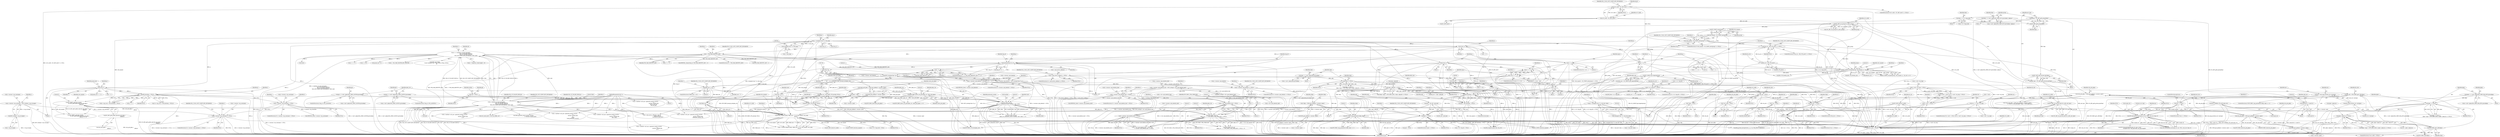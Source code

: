 digraph "0_openssl_3c66a669dfc7b3792f7af0758ea26fe8502ce70c@API" {
"1002151" [label="(Call,EC_KEY_free(srvr_ecdh))"];
"1002148" [label="(Call,srvr_ecdh != NULL)"];
"1001325" [label="(Call,EC_KEY_set_private_key(srvr_ecdh, priv_key))"];
"1001321" [label="(Call,EC_KEY_set_group(srvr_ecdh, group))"];
"1001268" [label="(Call,srvr_ecdh = EC_KEY_new())"];
"1001310" [label="(Call,group = EC_KEY_get0_group(tkey))"];
"1001312" [label="(Call,EC_KEY_get0_group(tkey))"];
"1001301" [label="(Call,tkey = s->s3->tmp.ecdh)"];
"1001284" [label="(Call,tkey = s->cert->pkeys[SSL_PKEY_ECC].privatekey->pkey.ec)"];
"1001314" [label="(Call,priv_key = EC_KEY_get0_private_key(tkey))"];
"1001316" [label="(Call,EC_KEY_get0_private_key(tkey))"];
"1001475" [label="(Call,ECDH_compute_key(p, (field_size + 7) / 8, clnt_ecpoint, srvr_ecdh,\n                             NULL))"];
"1001451" [label="(Call,p = (unsigned char *)s->init_buf->data)"];
"1001453" [label="(Call,(unsigned char *)s->init_buf->data)"];
"1000201" [label="(Call,p = (unsigned char *)s->init_msg)"];
"1000203" [label="(Call,(unsigned char *)s->init_msg)"];
"1001477" [label="(Call,(field_size + 7) / 8)"];
"1001465" [label="(Call,field_size <= 0)"];
"1001460" [label="(Call,field_size = EC_GROUP_get_degree(group))"];
"1001462" [label="(Call,EC_GROUP_get_degree(group))"];
"1001439" [label="(Call,EC_POINT_oct2point(group, clnt_ecpoint, p, i, bn_ctx))"];
"1001337" [label="(Call,EC_POINT_new(group))"];
"1001335" [label="(Call,clnt_ecpoint = EC_POINT_new(group))"];
"1001423" [label="(Call,p += 1)"];
"1001419" [label="(Call,i = *p)"];
"1001410" [label="(Call,bn_ctx = BN_CTX_new())"];
"1001389" [label="(Call,EC_POINT_copy(clnt_ecpoint,\n                              EC_KEY_get0_public_key(clnt_pub_pkey->\n                                                     pkey.ec)))"];
"1001391" [label="(Call,EC_KEY_get0_public_key(clnt_pub_pkey->\n                                                     pkey.ec))"];
"1001364" [label="(Call,(clnt_pub_pkey = X509_get_pubkey(s->session->peer))\n                 == NULL)"];
"1001365" [label="(Call,clnt_pub_pkey = X509_get_pubkey(s->session->peer))"];
"1001367" [label="(Call,X509_get_pubkey(s->session->peer))"];
"1001334" [label="(Call,(clnt_ecpoint = EC_POINT_new(group)) == NULL)"];
"1001267" [label="(Call,(srvr_ecdh = EC_KEY_new()) == NULL)"];
"1001409" [label="(Call,(bn_ctx = BN_CTX_new()) == NULL)"];
"1000169" [label="(Call,*srvr_ecdh = NULL)"];
"1001053" [label="(Call,enc == NULL)"];
"1001046" [label="(Call,enc = kssl_map_enc(kssl_ctx->enctype))"];
"1001048" [label="(Call,kssl_map_enc(kssl_ctx->enctype))"];
"1001830" [label="(Call,BN_bin2bn(p, i, NULL))"];
"1001802" [label="(Call,n2s(p, i))"];
"1000295" [label="(Call,pkey->pkey.rsa == NULL)"];
"1000286" [label="(Call,pkey == NULL)"];
"1000273" [label="(Call,pkey = s->cert->pkeys[SSL_PKEY_RSA_ENC].privatekey)"];
"1001590" [label="(Call,s->psk_server_callback == NULL)"];
"1000704" [label="(Call,dh_clnt == NULL)"];
"1000699" [label="(Call,dh_clnt = EVP_PKEY_get1_DH(clkey))"];
"1000701" [label="(Call,EVP_PKEY_get1_DH(clkey))"];
"1000695" [label="(Call,EVP_PKEY_cmp_parameters(clkey, skey))"];
"1000682" [label="(Call,*clkey = X509_get_pubkey(s->session->peer))"];
"1000684" [label="(Call,X509_get_pubkey(s->session->peer))"];
"1000524" [label="(Call,*skey = NULL)"];
"1000616" [label="(Call,skey == NULL)"];
"1000603" [label="(Call,skey = s->cert->pkeys[idx].privatekey)"];
"1000164" [label="(Call,*dh_clnt = NULL)"];
"1000625" [label="(Call,skey->pkey.dh == NULL)"];
"1000649" [label="(Call,s->s3->tmp.dh == NULL)"];
"1000730" [label="(Call,pub == NULL)"];
"1000723" [label="(Call,pub = BN_bin2bn(p, i, NULL))"];
"1000725" [label="(Call,BN_bin2bn(p, i, NULL))"];
"1000532" [label="(Call,n2s(p, i))"];
"1000575" [label="(Call,p -= 2)"];
"1000549" [label="(Call,i = 0)"];
"1000578" [label="(Call,i = (int)n)"];
"1000580" [label="(Call,(int)n)"];
"1000553" [label="(Call,n && n != i + 2)"];
"1000555" [label="(Call,n != i + 2)"];
"1000528" [label="(Call,n > 1)"];
"1000184" [label="(Call,n = s->method->ssl_get_message(s,\n                                   SSL3_ST_SR_KEY_EXCH_A,\n                                   SSL3_ST_SR_KEY_EXCH_B,\n                                   SSL3_MT_CLIENT_KEY_EXCHANGE, 2048, &ok))"];
"1000186" [label="(Call,s->method->ssl_get_message(s,\n                                   SSL3_ST_SR_KEY_EXCH_A,\n                                   SSL3_ST_SR_KEY_EXCH_B,\n                                   SSL3_MT_CLIENT_KEY_EXCHANGE, 2048, &ok))"];
"1000142" [label="(MethodParameterIn,SSL *s)"];
"1000717" [label="(Call,pub = dh_clnt->pub_key)"];
"1001755" [label="(Call,s->session->psk_identity_hint == NULL)"];
"1001734" [label="(Call,s->session->psk_identity_hint = BUF_strdup(s->ctx->psk_identity_hint))"];
"1001740" [label="(Call,BUF_strdup(s->ctx->psk_identity_hint))"];
"1001748" [label="(Call,s->ctx->psk_identity_hint != NULL)"];
"1001721" [label="(Call,s->session->psk_identity_hint != NULL)"];
"1001708" [label="(Call,s->session->psk_identity == NULL)"];
"1001696" [label="(Call,s->session->psk_identity = BUF_strndup((char *)p, i))"];
"1001702" [label="(Call,BUF_strndup((char *)p, i))"];
"1001703" [label="(Call,(char *)p)"];
"1001600" [label="(Call,memcpy(tmp_id, p, i))"];
"1001566" [label="(Call,n2s(p, i))"];
"1001581" [label="(Call,i > PSK_MAX_IDENTITY_LEN)"];
"1001611" [label="(Call,1 - i)"];
"1001683" [label="(Call,s->session->psk_identity != NULL)"];
"1002098" [label="(Call,EVP_PKEY_CTX_ctrl\n            (pkey_ctx, -1, -1, EVP_PKEY_CTRL_PEER_KEY, 2, NULL))"];
"1002064" [label="(Call,EVP_PKEY_decrypt\n            (pkey_ctx, premaster_secret, &outlen, start, inlen))"];
"1002008" [label="(Call,EVP_PKEY_decrypt_init(pkey_ctx))"];
"1002003" [label="(Call,pkey_ctx = EVP_PKEY_CTX_new(pk, NULL))"];
"1002005" [label="(Call,EVP_PKEY_CTX_new(pk, NULL))"];
"1001992" [label="(Call,pk = s->cert->pkeys[SSL_PKEY_GOST01].privatekey)"];
"1001976" [label="(Call,pk = s->cert->pkeys[SSL_PKEY_GOST94].privatekey)"];
"1001947" [label="(Call,*pk = NULL)"];
"1002023" [label="(Call,EVP_PKEY_derive_set_peer(pkey_ctx, client_pub_pkey))"];
"1002010" [label="(Call,client_pub_pkey = X509_get_pubkey(s->session->peer))"];
"1002012" [label="(Call,X509_get_pubkey(s->session->peer))"];
"1002056" [label="(Call,start = p)"];
"1002059" [label="(Call,inlen = Tlen)"];
"1002100" [label="(Call,-1)"];
"1002102" [label="(Call,-1)"];
"1000260" [label="(Call,rsa == NULL)"];
"1000252" [label="(Call,rsa = s->cert->rsa_tmp)"];
"1000245" [label="(Call,s->cert->rsa_tmp != NULL)"];
"1000240" [label="(Call,s->cert != NULL)"];
"1000151" [label="(Call,*rsa = NULL)"];
"1001064" [label="(Call,EVP_DecryptInit_ex(&ciph_ctx, enc, NULL, kssl_ctx->key, iv))"];
"1000838" [label="(Call,EVP_CIPHER_CTX_init(&ciph_ctx))"];
"1001057" [label="(Call,memset(iv, 0, sizeof iv))"];
"1001895" [label="(Call,s->session->srp_username == NULL)"];
"1001882" [label="(Call,s->session->srp_username = BUF_strdup(s->srp_ctx.login))"];
"1001888" [label="(Call,BUF_strdup(s->srp_ctx.login))"];
"1001869" [label="(Call,s->session->srp_username != NULL)"];
"1001988" [label="(ControlStructure,if (alg_a & SSL_aGOST01))"];
"1002056" [label="(Call,start = p)"];
"1001412" [label="(Call,BN_CTX_new())"];
"1001049" [label="(Call,kssl_ctx->enctype)"];
"1001483" [label="(Identifier,srvr_ecdh)"];
"1001333" [label="(ControlStructure,if ((clnt_ecpoint = EC_POINT_new(group)) == NULL))"];
"1001442" [label="(Identifier,p)"];
"1000660" [label="(Identifier,al)"];
"1000554" [label="(Identifier,n)"];
"1000728" [label="(Identifier,NULL)"];
"1002106" [label="(Identifier,NULL)"];
"1001408" [label="(ControlStructure,if ((bn_ctx = BN_CTX_new()) == NULL))"];
"1001366" [label="(Identifier,clnt_pub_pkey)"];
"1001616" [label="(Call,s->psk_server_callback(s, tmp_id,\n                                         psk_or_pre_ms,\n                                         sizeof(psk_or_pre_ms)))"];
"1000246" [label="(Call,s->cert->rsa_tmp)"];
"1000618" [label="(Identifier,NULL)"];
"1001500" [label="(Call,BN_CTX_free(bn_ctx))"];
"1000188" [label="(Identifier,SSL3_ST_SR_KEY_EXCH_A)"];
"1000730" [label="(Call,pub == NULL)"];
"1001976" [label="(Call,pk = s->cert->pkeys[SSL_PKEY_GOST94].privatekey)"];
"1001421" [label="(Call,*p)"];
"1000718" [label="(Identifier,pub)"];
"1000530" [label="(Literal,1)"];
"1001994" [label="(Call,s->cert->pkeys[SSL_PKEY_GOST01].privatekey)"];
"1001622" [label="(Call,OPENSSL_cleanse(tmp_id, PSK_MAX_IDENTITY_LEN + 1))"];
"1001699" [label="(Identifier,s)"];
"1002145" [label="(Call,EC_POINT_free(clnt_ecpoint))"];
"1000310" [label="(Call,rsa = pkey->pkey.rsa)"];
"1000536" [label="(Block,)"];
"1002011" [label="(Identifier,client_pub_pkey)"];
"1000529" [label="(Identifier,n)"];
"1001741" [label="(Call,s->ctx->psk_identity_hint)"];
"1000649" [label="(Call,s->s3->tmp.dh == NULL)"];
"1001455" [label="(Call,s->init_buf->data)"];
"1000287" [label="(Identifier,pkey)"];
"1000551" [label="(Literal,0)"];
"1000244" [label="(Identifier,NULL)"];
"1001758" [label="(Identifier,s)"];
"1002058" [label="(Identifier,p)"];
"1001806" [label="(Identifier,param_len)"];
"1000650" [label="(Call,s->s3->tmp.dh)"];
"1001883" [label="(Call,s->session->srp_username)"];
"1001936" [label="(Block,)"];
"1000533" [label="(Identifier,p)"];
"1000143" [label="(Block,)"];
"1001048" [label="(Call,kssl_map_enc(kssl_ctx->enctype))"];
"1000774" [label="(Call,DH_free(dh_clnt))"];
"1001567" [label="(Identifier,p)"];
"1001525" [label="(Call,s->method->ssl3_enc->generate_master_secret(s,\n                                                        s->\n                                                        session->master_key,\n                                                        p, i))"];
"1000285" [label="(Call,(pkey == NULL) ||\n                (pkey->type != EVP_PKEY_RSA) || (pkey->pkey.rsa == NULL))"];
"1001707" [label="(ControlStructure,if (s->session->psk_identity == NULL))"];
"1000727" [label="(Identifier,i)"];
"1001420" [label="(Identifier,i)"];
"1000724" [label="(Identifier,pub)"];
"1001697" [label="(Call,s->session->psk_identity)"];
"1001047" [label="(Identifier,enc)"];
"1001317" [label="(Identifier,tkey)"];
"1000301" [label="(Identifier,NULL)"];
"1000260" [label="(Call,rsa == NULL)"];
"1001452" [label="(Identifier,p)"];
"1000698" [label="(Literal,1)"];
"1002057" [label="(Identifier,start)"];
"1001589" [label="(ControlStructure,if (s->psk_server_callback == NULL))"];
"1001832" [label="(Identifier,i)"];
"1002069" [label="(Identifier,start)"];
"1002059" [label="(Call,inlen = Tlen)"];
"1001609" [label="(Call,PSK_MAX_IDENTITY_LEN + 1 - i)"];
"1001591" [label="(Call,s->psk_server_callback)"];
"1000856" [label="(Call,n < (long)(enc_ticket.length + 6))"];
"1000385" [label="(Call,RSA_private_decrypt((int)n, p, p, rsa, RSA_PKCS1_PADDING))"];
"1001388" [label="(Call,EC_POINT_copy(clnt_ecpoint,\n                              EC_KEY_get0_public_key(clnt_pub_pkey->\n                                                     pkey.ec)) == 0)"];
"1001347" [label="(Identifier,n)"];
"1001324" [label="(Call,!EC_KEY_set_private_key(srvr_ecdh, priv_key))"];
"1002163" [label="(MethodReturn,int)"];
"1001714" [label="(Identifier,NULL)"];
"1000622" [label="(Identifier,skey)"];
"1000198" [label="(Call,(int)n)"];
"1001869" [label="(Call,s->session->srp_username != NULL)"];
"1001462" [label="(Call,EC_GROUP_get_degree(group))"];
"1001602" [label="(Identifier,p)"];
"1000153" [label="(Identifier,NULL)"];
"1000185" [label="(Identifier,n)"];
"1000201" [label="(Call,p = (unsigned char *)s->init_msg)"];
"1000725" [label="(Call,BN_bin2bn(p, i, NULL))"];
"1001336" [label="(Identifier,clnt_ecpoint)"];
"1001889" [label="(Call,s->srp_ctx.login)"];
"1001992" [label="(Call,pk = s->cert->pkeys[SSL_PKEY_GOST01].privatekey)"];
"1000729" [label="(ControlStructure,if (pub == NULL))"];
"1002022" [label="(Call,EVP_PKEY_derive_set_peer(pkey_ctx, client_pub_pkey) <= 0)"];
"1002107" [label="(Literal,0)"];
"1001481" [label="(Literal,8)"];
"1001954" [label="(Identifier,outlen)"];
"1000715" [label="(Call,EVP_PKEY_free(clkey))"];
"1000726" [label="(Identifier,p)"];
"1000169" [label="(Call,*srvr_ecdh = NULL)"];
"1001470" [label="(Identifier,SSL_F_SSL3_GET_CLIENT_KEY_EXCHANGE)"];
"1002013" [label="(Call,s->session->peer)"];
"1001761" [label="(Identifier,NULL)"];
"1000166" [label="(Identifier,NULL)"];
"1001804" [label="(Identifier,i)"];
"1001338" [label="(Identifier,group)"];
"1002061" [label="(Identifier,Tlen)"];
"1002098" [label="(Call,EVP_PKEY_CTX_ctrl\n            (pkey_ctx, -1, -1, EVP_PKEY_CTRL_PEER_KEY, 2, NULL))"];
"1000667" [label="(Call,dh_srvr = s->s3->tmp.dh)"];
"1001498" [label="(Call,EC_KEY_free(srvr_ecdh))"];
"1002064" [label="(Call,EVP_PKEY_decrypt\n            (pkey_ctx, premaster_secret, &outlen, start, inlen))"];
"1001978" [label="(Call,s->cert->pkeys[SSL_PKEY_GOST94].privatekey)"];
"1002103" [label="(Literal,1)"];
"1001391" [label="(Call,EC_KEY_get0_public_key(clnt_pub_pkey->\n                                                     pkey.ec))"];
"1001594" [label="(Identifier,NULL)"];
"1001342" [label="(Identifier,SSL_F_SSL3_GET_CLIENT_KEY_EXCHANGE)"];
"1002010" [label="(Call,client_pub_pkey = X509_get_pubkey(s->session->peer))"];
"1000625" [label="(Call,skey->pkey.dh == NULL)"];
"1001875" [label="(Identifier,NULL)"];
"1001464" [label="(ControlStructure,if (field_size <= 0))"];
"1000196" [label="(Identifier,ok)"];
"1001320" [label="(Call,!EC_KEY_set_group(srvr_ecdh, group))"];
"1000528" [label="(Call,n > 1)"];
"1000534" [label="(Identifier,i)"];
"1000702" [label="(Identifier,clkey)"];
"1001773" [label="(Call,s->method->ssl3_enc->generate_master_secret(s,\n                                                        s->\n                                                        session->master_key,\n                                                        psk_or_pre_ms,\n                                                        pre_ms_len))"];
"1000705" [label="(Identifier,dh_clnt)"];
"1001494" [label="(Call,EVP_PKEY_free(clnt_pub_pkey))"];
"1002025" [label="(Identifier,client_pub_pkey)"];
"1001392" [label="(Call,clnt_pub_pkey->\n                                                     pkey.ec)"];
"1000585" [label="(Identifier,alg_k)"];
"1001055" [label="(Identifier,NULL)"];
"1000170" [label="(Identifier,srvr_ecdh)"];
"1000763" [label="(Call,s->s3->tmp.dh = NULL)"];
"1000494" [label="(Call,s->method->ssl3_enc->generate_master_secret(s,\n                                                        s->\n                                                        session->master_key,\n                                                        p,\n                                                        sizeof\n                                                        (rand_premaster_secret)))"];
"1002007" [label="(Identifier,NULL)"];
"1001286" [label="(Call,s->cert->pkeys[SSL_PKEY_ECC].privatekey->pkey.ec)"];
"1000722" [label="(ControlStructure,else)"];
"1001571" [label="(Identifier,n)"];
"1001443" [label="(Identifier,i)"];
"1000262" [label="(Identifier,NULL)"];
"1002066" [label="(Identifier,premaster_secret)"];
"1000839" [label="(Call,&ciph_ctx)"];
"1001601" [label="(Identifier,tmp_id)"];
"1001390" [label="(Identifier,clnt_ecpoint)"];
"1001870" [label="(Call,s->session->srp_username)"];
"1001313" [label="(Identifier,tkey)"];
"1001720" [label="(ControlStructure,if (s->session->psk_identity_hint != NULL))"];
"1000580" [label="(Call,(int)n)"];
"1001310" [label="(Call,group = EC_KEY_get0_group(tkey))"];
"1000289" [label="(Call,(pkey->type != EVP_PKEY_RSA) || (pkey->pkey.rsa == NULL))"];
"1001368" [label="(Call,s->session->peer)"];
"1001807" [label="(Call,i + 2)"];
"1001496" [label="(Call,EC_POINT_free(clnt_ecpoint))"];
"1001879" [label="(Identifier,s)"];
"1000604" [label="(Identifier,skey)"];
"1001727" [label="(Identifier,NULL)"];
"1002012" [label="(Call,X509_get_pubkey(s->session->peer))"];
"1001478" [label="(Call,field_size + 7)"];
"1001334" [label="(Call,(clnt_ecpoint = EC_POINT_new(group)) == NULL)"];
"1002099" [label="(Identifier,pkey_ctx)"];
"1001949" [label="(Identifier,NULL)"];
"1001274" [label="(Identifier,SSL_F_SSL3_GET_CLIENT_KEY_EXCHANGE)"];
"1001267" [label="(Call,(srvr_ecdh = EC_KEY_new()) == NULL)"];
"1002102" [label="(Call,-1)"];
"1001947" [label="(Call,*pk = NULL)"];
"1001895" [label="(Call,s->session->srp_username == NULL)"];
"1000626" [label="(Call,skey->pkey.dh)"];
"1001440" [label="(Identifier,group)"];
"1001885" [label="(Identifier,s)"];
"1001058" [label="(Identifier,iv)"];
"1001072" [label="(Identifier,iv)"];
"1001389" [label="(Call,EC_POINT_copy(clnt_ecpoint,\n                              EC_KEY_get0_public_key(clnt_pub_pkey->\n                                                     pkey.ec)))"];
"1001428" [label="(Identifier,n)"];
"1001337" [label="(Call,EC_POINT_new(group))"];
"1001363" [label="(Call,((clnt_pub_pkey = X509_get_pubkey(s->session->peer))\n                 == NULL) || (clnt_pub_pkey->type != EVP_PKEY_EC))"];
"1000732" [label="(Identifier,NULL)"];
"1001373" [label="(Identifier,NULL)"];
"1000555" [label="(Call,n != i + 2)"];
"1001572" [label="(Call,i + 2)"];
"1000334" [label="(Call,n != i + 2)"];
"1000261" [label="(Identifier,rsa)"];
"1000617" [label="(Identifier,skey)"];
"1000526" [label="(Identifier,NULL)"];
"1000184" [label="(Call,n = s->method->ssl_get_message(s,\n                                   SSL3_ST_SR_KEY_EXCH_A,\n                                   SSL3_ST_SR_KEY_EXCH_B,\n                                   SSL3_MT_CLIENT_KEY_EXCHANGE, 2048, &ok))"];
"1000582" [label="(Identifier,n)"];
"1000532" [label="(Call,n2s(p, i))"];
"1000191" [label="(Literal,2048)"];
"1001740" [label="(Call,BUF_strdup(s->ctx->psk_identity_hint))"];
"1001800" [label="(Block,)"];
"1000273" [label="(Call,pkey = s->cert->pkeys[SSL_PKEY_RSA_ENC].privatekey)"];
"1001346" [label="(Call,n == 0L)"];
"1001416" [label="(Identifier,SSL_F_SSL3_GET_CLIENT_KEY_EXCHANGE)"];
"1001696" [label="(Call,s->session->psk_identity = BUF_strndup((char *)p, i))"];
"1001423" [label="(Call,p += 1)"];
"1000174" [label="(Identifier,clnt_pub_pkey)"];
"1000739" [label="(Identifier,i)"];
"1001811" [label="(Call,param_len > n)"];
"1002150" [label="(Identifier,NULL)"];
"1000716" [label="(Identifier,clkey)"];
"1000693" [label="(ControlStructure,if (EVP_PKEY_cmp_parameters(clkey, skey) == 1))"];
"1002100" [label="(Call,-1)"];
"1000192" [label="(Call,&ok)"];
"1000680" [label="(Block,)"];
"1002143" [label="(Call,EVP_PKEY_free(clnt_pub_pkey))"];
"1000364" [label="(Call,n < SSL_MAX_MASTER_KEY_LENGTH)"];
"1000657" [label="(Identifier,NULL)"];
"1001592" [label="(Identifier,s)"];
"1001316" [label="(Call,EC_KEY_get0_private_key(tkey))"];
"1001748" [label="(Call,s->ctx->psk_identity_hint != NULL)"];
"1002009" [label="(Identifier,pkey_ctx)"];
"1000668" [label="(Identifier,dh_srvr)"];
"1002031" [label="(Call,ASN1_get_object\n            ((const unsigned char **)&p, &Tlen, &Ttag, &Tclass,\n             n))"];
"1001465" [label="(Call,field_size <= 0)"];
"1000695" [label="(Call,EVP_PKEY_cmp_parameters(clkey, skey))"];
"1002067" [label="(Call,&outlen)"];
"1001721" [label="(Call,s->session->psk_identity_hint != NULL)"];
"1000701" [label="(Call,EVP_PKEY_get1_DH(clkey))"];
"1001751" [label="(Identifier,s)"];
"1000165" [label="(Identifier,dh_clnt)"];
"1000531" [label="(Block,)"];
"1000164" [label="(Call,*dh_clnt = NULL)"];
"1000648" [label="(ControlStructure,if (s->s3->tmp.dh == NULL))"];
"1001270" [label="(Call,EC_KEY_new())"];
"1001326" [label="(Identifier,srvr_ecdh)"];
"1001977" [label="(Identifier,pk)"];
"1000274" [label="(Identifier,pkey)"];
"1000187" [label="(Identifier,s)"];
"1000248" [label="(Identifier,s)"];
"1000527" [label="(ControlStructure,if (n > 1))"];
"1002118" [label="(Call,EVP_PKEY_CTX_free(pkey_ctx))"];
"1001407" [label="(Block,)"];
"1001254" [label="(Block,)"];
"1000684" [label="(Call,X509_get_pubkey(s->session->peer))"];
"1000517" [label="(Block,)"];
"1000253" [label="(Identifier,rsa)"];
"1001271" [label="(Identifier,NULL)"];
"1001451" [label="(Call,p = (unsigned char *)s->init_buf->data)"];
"1002003" [label="(Call,pkey_ctx = EVP_PKEY_CTX_new(pk, NULL))"];
"1001060" [label="(Call,sizeof iv)"];
"1001444" [label="(Identifier,bn_ctx)"];
"1000574" [label="(Block,)"];
"1001705" [label="(Identifier,p)"];
"1000694" [label="(Call,EVP_PKEY_cmp_parameters(clkey, skey) == 1)"];
"1001315" [label="(Identifier,priv_key)"];
"1001702" [label="(Call,BUF_strndup((char *)p, i))"];
"1000740" [label="(Call,DH_compute_key(p, pub, dh_srvr))"];
"1002019" [label="(Identifier,client_pub_pkey)"];
"1001266" [label="(ControlStructure,if ((srvr_ecdh = EC_KEY_new()) == NULL))"];
"1002148" [label="(Call,srvr_ecdh != NULL)"];
"1001566" [label="(Call,n2s(p, i))"];
"1001717" [label="(Identifier,SSL_F_SSL3_GET_CLIENT_KEY_EXCHANGE)"];
"1001268" [label="(Call,srvr_ecdh = EC_KEY_new())"];
"1000152" [label="(Identifier,rsa)"];
"1001544" [label="(Block,)"];
"1000723" [label="(Call,pub = BN_bin2bn(p, i, NULL))"];
"1002070" [label="(Identifier,inlen)"];
"1000524" [label="(Call,*skey = NULL)"];
"1000602" [label="(Block,)"];
"1000709" [label="(Identifier,al)"];
"1000171" [label="(Identifier,NULL)"];
"1001728" [label="(Call,OPENSSL_free(s->session->psk_identity_hint))"];
"1001582" [label="(Identifier,i)"];
"1002071" [label="(Literal,0)"];
"1000259" [label="(ControlStructure,if (rsa == NULL))"];
"1001364" [label="(Call,(clnt_pub_pkey = X509_get_pubkey(s->session->peer))\n                 == NULL)"];
"1001731" [label="(Identifier,s)"];
"1000616" [label="(Call,skey == NULL)"];
"1000292" [label="(Identifier,pkey)"];
"1001439" [label="(Call,EC_POINT_oct2point(group, clnt_ecpoint, p, i, bn_ctx))"];
"1000275" [label="(Call,s->cert->pkeys[SSL_PKEY_RSA_ENC].privatekey)"];
"1001754" [label="(Identifier,NULL)"];
"1001755" [label="(Call,s->session->psk_identity_hint == NULL)"];
"1001510" [label="(Call,s->s3->tmp.ecdh = NULL)"];
"1000245" [label="(Call,s->cert->rsa_tmp != NULL)"];
"1001606" [label="(Identifier,tmp_id)"];
"1001056" [label="(ControlStructure,goto err;)"];
"1001689" [label="(Identifier,NULL)"];
"1002006" [label="(Identifier,pk)"];
"1002104" [label="(Identifier,EVP_PKEY_CTRL_PEER_KEY)"];
"1001285" [label="(Identifier,tkey)"];
"1001425" [label="(Literal,1)"];
"1001335" [label="(Call,clnt_ecpoint = EC_POINT_new(group))"];
"1001612" [label="(Literal,1)"];
"1001467" [label="(Literal,0)"];
"1001410" [label="(Call,bn_ctx = BN_CTX_new())"];
"1001600" [label="(Call,memcpy(tmp_id, p, i))"];
"1001474" [label="(Identifier,i)"];
"1001581" [label="(Call,i > PSK_MAX_IDENTITY_LEN)"];
"1000788" [label="(Call,s->method->ssl3_enc->generate_master_secret(s,\n                                                        s->\n                                                        session->master_key,\n                                                        p, i))"];
"1001683" [label="(Call,s->session->psk_identity != NULL)"];
"1001046" [label="(Call,enc = kssl_map_enc(kssl_ctx->enctype))"];
"1000682" [label="(Call,*clkey = X509_get_pubkey(s->session->peer))"];
"1000576" [label="(Identifier,p)"];
"1001690" [label="(Call,OPENSSL_free(s->session->psk_identity))"];
"1001427" [label="(Call,n != 1 + i)"];
"1001303" [label="(Call,s->s3->tmp.ecdh)"];
"1002153" [label="(Call,BN_CTX_free(bn_ctx))"];
"1000288" [label="(Identifier,NULL)"];
"1000843" [label="(Identifier,kssl_ctx)"];
"1000575" [label="(Call,p -= 2)"];
"1002083" [label="(Call,s->method->ssl3_enc->generate_master_secret(s,\n                                                        s->\n                                                        session->master_key,\n                                                        premaster_secret, 32))"];
"1000847" [label="(Call,n2s(p, i))"];
"1000683" [label="(Identifier,clkey)"];
"1000615" [label="(Call,(skey == NULL) ||\n                (skey->type != EVP_PKEY_DH) || (skey->pkey.dh == NULL))"];
"1001747" [label="(Call,s->ctx->psk_identity_hint != NULL &&\n            s->session->psk_identity_hint == NULL)"];
"1002026" [label="(Literal,0)"];
"1001693" [label="(Identifier,s)"];
"1001064" [label="(Call,EVP_DecryptInit_ex(&ciph_ctx, enc, NULL, kssl_ctx->key, iv))"];
"1002152" [label="(Identifier,srvr_ecdh)"];
"1000186" [label="(Call,s->method->ssl_get_message(s,\n                                   SSL3_ST_SR_KEY_EXCH_A,\n                                   SSL3_ST_SR_KEY_EXCH_B,\n                                   SSL3_MT_CLIENT_KEY_EXCHANGE, 2048, &ok))"];
"1002008" [label="(Call,EVP_PKEY_decrypt_init(pkey_ctx))"];
"1001915" [label="(Call,SRP_generate_server_master_secret(s,\n                                               s->session->master_key))"];
"1001080" [label="(Call,EVP_DecryptUpdate(&ciph_ctx, pms, &outl,\n                               (unsigned char *)enc_pms.data, enc_pms.length))"];
"1000731" [label="(Identifier,pub)"];
"1001052" [label="(ControlStructure,if (enc == NULL))"];
"1001194" [label="(Call,s->method->ssl3_enc->generate_master_secret(s,\n                                                        s->\n                                                        session->master_key,\n                                                        pms, outl))"];
"1000719" [label="(Call,dh_clnt->pub_key)"];
"1000619" [label="(Call,(skey->type != EVP_PKEY_DH) || (skey->pkey.dh == NULL))"];
"1000295" [label="(Call,pkey->pkey.rsa == NULL)"];
"1000539" [label="(Identifier,alg_k)"];
"1000265" [label="(Identifier,al)"];
"1000556" [label="(Identifier,n)"];
"1001605" [label="(Call,tmp_id + i)"];
"1001066" [label="(Identifier,ciph_ctx)"];
"1000189" [label="(Identifier,SSL3_ST_SR_KEY_EXCH_B)"];
"1000272" [label="(Block,)"];
"1000706" [label="(Identifier,NULL)"];
"1001068" [label="(Identifier,NULL)"];
"1001703" [label="(Call,(char *)p)"];
"1001802" [label="(Call,n2s(p, i))"];
"1001269" [label="(Identifier,srvr_ecdh)"];
"1001972" [label="(ControlStructure,if (alg_a & SSL_aGOST94))"];
"1001323" [label="(Identifier,group)"];
"1001590" [label="(Call,s->psk_server_callback == NULL)"];
"1000735" [label="(Identifier,SSL_F_SSL3_GET_CLIENT_KEY_EXCHANGE)"];
"1001302" [label="(Identifier,tkey)"];
"1000252" [label="(Call,rsa = s->cert->rsa_tmp)"];
"1001586" [label="(Identifier,SSL_F_SSL3_GET_CLIENT_KEY_EXCHANGE)"];
"1001603" [label="(Identifier,i)"];
"1000209" [label="(Identifier,alg_k)"];
"1001830" [label="(Call,BN_bin2bn(p, i, NULL))"];
"1000677" [label="(Call,n == 0L)"];
"1000151" [label="(Call,*rsa = NULL)"];
"1001611" [label="(Call,1 - i)"];
"1001053" [label="(Call,enc == NULL)"];
"1001484" [label="(Identifier,NULL)"];
"1000691" [label="(Identifier,clkey)"];
"1001749" [label="(Call,s->ctx->psk_identity_hint)"];
"1000240" [label="(Call,s->cert != NULL)"];
"1001709" [label="(Call,s->session->psk_identity)"];
"1000700" [label="(Identifier,dh_clnt)"];
"1001803" [label="(Identifier,p)"];
"1001898" [label="(Identifier,s)"];
"1001409" [label="(Call,(bn_ctx = BN_CTX_new()) == NULL)"];
"1001065" [label="(Call,&ciph_ctx)"];
"1000156" [label="(Identifier,pkey)"];
"1000578" [label="(Call,i = (int)n)"];
"1001069" [label="(Call,kssl_ctx->key)"];
"1001580" [label="(ControlStructure,if (i > PSK_MAX_IDENTITY_LEN))"];
"1000577" [label="(Literal,2)"];
"1001461" [label="(Identifier,field_size)"];
"1001756" [label="(Call,s->session->psk_identity_hint)"];
"1000239" [label="(Call,(s->cert != NULL) && (s->cert->rsa_tmp != NULL))"];
"1001722" [label="(Call,s->session->psk_identity_hint)"];
"1001063" [label="(Call,!EVP_DecryptInit_ex(&ciph_ctx, enc, NULL, kssl_ctx->key, iv))"];
"1000241" [label="(Call,s->cert)"];
"1000254" [label="(Call,s->cert->rsa_tmp)"];
"1002116" [label="(Call,EVP_PKEY_free(client_pub_pkey))"];
"1000603" [label="(Call,skey = s->cert->pkeys[idx].privatekey)"];
"1001429" [label="(Call,1 + i)"];
"1000809" [label="(Block,)"];
"1000321" [label="(Identifier,s)"];
"1001868" [label="(ControlStructure,if (s->session->srp_username != NULL))"];
"1001735" [label="(Call,s->session->psk_identity_hint)"];
"1001896" [label="(Call,s->session->srp_username)"];
"1001419" [label="(Call,i = *p)"];
"1001283" [label="(Block,)"];
"1002065" [label="(Identifier,pkey_ctx)"];
"1001475" [label="(Call,ECDH_compute_key(p, (field_size + 7) / 8, clnt_ecpoint, srvr_ecdh,\n                             NULL))"];
"1001460" [label="(Call,field_size = EC_GROUP_get_degree(group))"];
"1002154" [label="(Identifier,bn_ctx)"];
"1001312" [label="(Call,EC_KEY_get0_group(tkey))"];
"1001413" [label="(Identifier,NULL)"];
"1001570" [label="(Call,n != i + 2)"];
"1001831" [label="(Identifier,p)"];
"1000605" [label="(Call,s->cert->pkeys[idx].privatekey)"];
"1002060" [label="(Identifier,inlen)"];
"1001993" [label="(Identifier,pk)"];
"1001365" [label="(Call,clnt_pub_pkey = X509_get_pubkey(s->session->peer))"];
"1001734" [label="(Call,s->session->psk_identity_hint = BUF_strdup(s->ctx->psk_identity_hint))"];
"1001322" [label="(Identifier,srvr_ecdh)"];
"1001948" [label="(Identifier,pk)"];
"1001684" [label="(Call,s->session->psk_identity)"];
"1001888" [label="(Call,BUF_strdup(s->srp_ctx.login))"];
"1002023" [label="(Call,EVP_PKEY_derive_set_peer(pkey_ctx, client_pub_pkey))"];
"1001453" [label="(Call,(unsigned char *)s->init_buf->data)"];
"1000550" [label="(Identifier,i)"];
"1002149" [label="(Identifier,srvr_ecdh)"];
"1001300" [label="(Block,)"];
"1001613" [label="(Identifier,i)"];
"1001624" [label="(Call,PSK_MAX_IDENTITY_LEN + 1)"];
"1001059" [label="(Literal,0)"];
"1000755" [label="(Call,DH_free(s->s3->tmp.dh))"];
"1001737" [label="(Identifier,s)"];
"1001476" [label="(Identifier,p)"];
"1001724" [label="(Identifier,s)"];
"1001411" [label="(Identifier,bn_ctx)"];
"1001477" [label="(Call,(field_size + 7) / 8)"];
"1001568" [label="(Identifier,i)"];
"1001482" [label="(Identifier,clnt_ecpoint)"];
"1000205" [label="(Call,s->init_msg)"];
"1000703" [label="(ControlStructure,if (dh_clnt == NULL))"];
"1000203" [label="(Call,(unsigned char *)s->init_msg)"];
"1001325" [label="(Call,EC_KEY_set_private_key(srvr_ecdh, priv_key))"];
"1001463" [label="(Identifier,group)"];
"1001928" [label="(Call,p += i)"];
"1000190" [label="(Identifier,SSL3_MT_CLIENT_KEY_EXCHANGE)"];
"1001311" [label="(Identifier,group)"];
"1001711" [label="(Identifier,s)"];
"1000202" [label="(Identifier,p)"];
"1001367" [label="(Call,X509_get_pubkey(s->session->peer))"];
"1001706" [label="(Identifier,i)"];
"1001876" [label="(Call,OPENSSL_free(s->session->srp_username))"];
"1000238" [label="(ControlStructure,if ((s->cert != NULL) && (s->cert->rsa_tmp != NULL)))"];
"1001904" [label="(Identifier,SSL_F_SSL3_GET_CLIENT_KEY_EXCHANGE)"];
"1000779" [label="(Call,pub = NULL)"];
"1001284" [label="(Call,tkey = s->cert->pkeys[SSL_PKEY_ECC].privatekey->pkey.ec)"];
"1001894" [label="(ControlStructure,if (s->session->srp_username == NULL))"];
"1001445" [label="(Literal,0)"];
"1001597" [label="(Identifier,SSL_F_SSL3_GET_CLIENT_KEY_EXCHANGE)"];
"1001301" [label="(Call,tkey = s->s3->tmp.ecdh)"];
"1000251" [label="(Identifier,NULL)"];
"1001279" [label="(Identifier,alg_k)"];
"1001708" [label="(Call,s->session->psk_identity == NULL)"];
"1002138" [label="(Call,ssl3_send_alert(s, SSL3_AL_FATAL, al))"];
"1002005" [label="(Call,EVP_PKEY_CTX_new(pk, NULL))"];
"1001901" [label="(Identifier,NULL)"];
"1001441" [label="(Identifier,clnt_ecpoint)"];
"1001466" [label="(Identifier,field_size)"];
"1001833" [label="(Identifier,NULL)"];
"1000565" [label="(Identifier,s)"];
"1000330" [label="(Call,n2s(p, i))"];
"1000704" [label="(Call,dh_clnt == NULL)"];
"1001473" [label="(Call,i = ECDH_compute_key(p, (field_size + 7) / 8, clnt_ecpoint, srvr_ecdh,\n                             NULL))"];
"1002024" [label="(Identifier,pkey_ctx)"];
"1000640" [label="(Call,dh_srvr = skey->pkey.dh)"];
"1000631" [label="(Identifier,NULL)"];
"1000717" [label="(Call,pub = dh_clnt->pub_key)"];
"1001438" [label="(Call,EC_POINT_oct2point(group, clnt_ecpoint, p, i, bn_ctx) == 0)"];
"1001882" [label="(Call,s->session->srp_username = BUF_strdup(s->srp_ctx.login))"];
"1000549" [label="(Call,i = 0)"];
"1001604" [label="(Call,memset(tmp_id + i, 0, PSK_MAX_IDENTITY_LEN + 1 - i))"];
"1002147" [label="(ControlStructure,if (srvr_ecdh != NULL))"];
"1000697" [label="(Identifier,skey)"];
"1002063" [label="(Call,EVP_PKEY_decrypt\n            (pkey_ctx, premaster_secret, &outlen, start, inlen) <= 0)"];
"1001823" [label="(Call,!(s->srp_ctx.A = BN_bin2bn(p, i, NULL)))"];
"1001682" [label="(ControlStructure,if (s->session->psk_identity != NULL))"];
"1001327" [label="(Identifier,priv_key)"];
"1001321" [label="(Call,EC_KEY_set_group(srvr_ecdh, group))"];
"1001057" [label="(Call,memset(iv, 0, sizeof iv))"];
"1001397" [label="(Literal,0)"];
"1002101" [label="(Literal,1)"];
"1000296" [label="(Call,pkey->pkey.rsa)"];
"1001339" [label="(Identifier,NULL)"];
"1000525" [label="(Identifier,skey)"];
"1000685" [label="(Call,s->session->peer)"];
"1002004" [label="(Identifier,pkey_ctx)"];
"1002097" [label="(Call,EVP_PKEY_CTX_ctrl\n            (pkey_ctx, -1, -1, EVP_PKEY_CTRL_PEER_KEY, 2, NULL) > 0)"];
"1002151" [label="(Call,EC_KEY_free(srvr_ecdh))"];
"1000553" [label="(Call,n && n != i + 2)"];
"1000838" [label="(Call,EVP_CIPHER_CTX_init(&ciph_ctx))"];
"1000286" [label="(Call,pkey == NULL)"];
"1001067" [label="(Identifier,enc)"];
"1001314" [label="(Call,priv_key = EC_KEY_get0_private_key(tkey))"];
"1001805" [label="(Call,param_len = i + 2)"];
"1000579" [label="(Identifier,i)"];
"1000557" [label="(Call,i + 2)"];
"1002105" [label="(Literal,2)"];
"1001912" [label="(Identifier,s)"];
"1001376" [label="(Identifier,clnt_pub_pkey)"];
"1000142" [label="(MethodParameterIn,SSL *s)"];
"1000552" [label="(ControlStructure,if (n && n != i + 2))"];
"1001824" [label="(Call,s->srp_ctx.A = BN_bin2bn(p, i, NULL))"];
"1000699" [label="(Call,dh_clnt = EVP_PKEY_get1_DH(clkey))"];
"1001583" [label="(Identifier,PSK_MAX_IDENTITY_LEN)"];
"1001424" [label="(Identifier,p)"];
"1000696" [label="(Identifier,clkey)"];
"1001054" [label="(Identifier,enc)"];
"1002151" -> "1002147"  [label="AST: "];
"1002151" -> "1002152"  [label="CFG: "];
"1002152" -> "1002151"  [label="AST: "];
"1002154" -> "1002151"  [label="CFG: "];
"1002151" -> "1002163"  [label="DDG: srvr_ecdh"];
"1002151" -> "1002163"  [label="DDG: EC_KEY_free(srvr_ecdh)"];
"1002148" -> "1002151"  [label="DDG: srvr_ecdh"];
"1002148" -> "1002147"  [label="AST: "];
"1002148" -> "1002150"  [label="CFG: "];
"1002149" -> "1002148"  [label="AST: "];
"1002150" -> "1002148"  [label="AST: "];
"1002152" -> "1002148"  [label="CFG: "];
"1002154" -> "1002148"  [label="CFG: "];
"1002148" -> "1002163"  [label="DDG: srvr_ecdh != NULL"];
"1002148" -> "1002163"  [label="DDG: NULL"];
"1002148" -> "1002163"  [label="DDG: srvr_ecdh"];
"1001325" -> "1002148"  [label="DDG: srvr_ecdh"];
"1001321" -> "1002148"  [label="DDG: srvr_ecdh"];
"1001475" -> "1002148"  [label="DDG: srvr_ecdh"];
"1001475" -> "1002148"  [label="DDG: NULL"];
"1001268" -> "1002148"  [label="DDG: srvr_ecdh"];
"1000169" -> "1002148"  [label="DDG: srvr_ecdh"];
"1001053" -> "1002148"  [label="DDG: NULL"];
"1001830" -> "1002148"  [label="DDG: NULL"];
"1000295" -> "1002148"  [label="DDG: NULL"];
"1001590" -> "1002148"  [label="DDG: NULL"];
"1000704" -> "1002148"  [label="DDG: NULL"];
"1000730" -> "1002148"  [label="DDG: NULL"];
"1001409" -> "1002148"  [label="DDG: NULL"];
"1001755" -> "1002148"  [label="DDG: NULL"];
"1001364" -> "1002148"  [label="DDG: NULL"];
"1000616" -> "1002148"  [label="DDG: NULL"];
"1002098" -> "1002148"  [label="DDG: NULL"];
"1002005" -> "1002148"  [label="DDG: NULL"];
"1001267" -> "1002148"  [label="DDG: NULL"];
"1000625" -> "1002148"  [label="DDG: NULL"];
"1001748" -> "1002148"  [label="DDG: NULL"];
"1000260" -> "1002148"  [label="DDG: NULL"];
"1001064" -> "1002148"  [label="DDG: NULL"];
"1001895" -> "1002148"  [label="DDG: NULL"];
"1001334" -> "1002148"  [label="DDG: NULL"];
"1001708" -> "1002148"  [label="DDG: NULL"];
"1000286" -> "1002148"  [label="DDG: NULL"];
"1000649" -> "1002148"  [label="DDG: NULL"];
"1001325" -> "1001324"  [label="AST: "];
"1001325" -> "1001327"  [label="CFG: "];
"1001326" -> "1001325"  [label="AST: "];
"1001327" -> "1001325"  [label="AST: "];
"1001324" -> "1001325"  [label="CFG: "];
"1001325" -> "1002163"  [label="DDG: priv_key"];
"1001325" -> "1001324"  [label="DDG: srvr_ecdh"];
"1001325" -> "1001324"  [label="DDG: priv_key"];
"1001321" -> "1001325"  [label="DDG: srvr_ecdh"];
"1001314" -> "1001325"  [label="DDG: priv_key"];
"1001325" -> "1001475"  [label="DDG: srvr_ecdh"];
"1001321" -> "1001320"  [label="AST: "];
"1001321" -> "1001323"  [label="CFG: "];
"1001322" -> "1001321"  [label="AST: "];
"1001323" -> "1001321"  [label="AST: "];
"1001320" -> "1001321"  [label="CFG: "];
"1001321" -> "1002163"  [label="DDG: group"];
"1001321" -> "1001320"  [label="DDG: srvr_ecdh"];
"1001321" -> "1001320"  [label="DDG: group"];
"1001268" -> "1001321"  [label="DDG: srvr_ecdh"];
"1001310" -> "1001321"  [label="DDG: group"];
"1001321" -> "1001337"  [label="DDG: group"];
"1001321" -> "1001475"  [label="DDG: srvr_ecdh"];
"1001268" -> "1001267"  [label="AST: "];
"1001268" -> "1001270"  [label="CFG: "];
"1001269" -> "1001268"  [label="AST: "];
"1001270" -> "1001268"  [label="AST: "];
"1001271" -> "1001268"  [label="CFG: "];
"1001268" -> "1002163"  [label="DDG: EC_KEY_new()"];
"1001268" -> "1001267"  [label="DDG: srvr_ecdh"];
"1001310" -> "1001254"  [label="AST: "];
"1001310" -> "1001312"  [label="CFG: "];
"1001311" -> "1001310"  [label="AST: "];
"1001312" -> "1001310"  [label="AST: "];
"1001315" -> "1001310"  [label="CFG: "];
"1001310" -> "1002163"  [label="DDG: EC_KEY_get0_group(tkey)"];
"1001312" -> "1001310"  [label="DDG: tkey"];
"1001312" -> "1001313"  [label="CFG: "];
"1001313" -> "1001312"  [label="AST: "];
"1001301" -> "1001312"  [label="DDG: tkey"];
"1001284" -> "1001312"  [label="DDG: tkey"];
"1001312" -> "1001316"  [label="DDG: tkey"];
"1001301" -> "1001300"  [label="AST: "];
"1001301" -> "1001303"  [label="CFG: "];
"1001302" -> "1001301"  [label="AST: "];
"1001303" -> "1001301"  [label="AST: "];
"1001311" -> "1001301"  [label="CFG: "];
"1001301" -> "1002163"  [label="DDG: s->s3->tmp.ecdh"];
"1001284" -> "1001283"  [label="AST: "];
"1001284" -> "1001286"  [label="CFG: "];
"1001285" -> "1001284"  [label="AST: "];
"1001286" -> "1001284"  [label="AST: "];
"1001311" -> "1001284"  [label="CFG: "];
"1001284" -> "1002163"  [label="DDG: s->cert->pkeys[SSL_PKEY_ECC].privatekey->pkey.ec"];
"1001314" -> "1001254"  [label="AST: "];
"1001314" -> "1001316"  [label="CFG: "];
"1001315" -> "1001314"  [label="AST: "];
"1001316" -> "1001314"  [label="AST: "];
"1001322" -> "1001314"  [label="CFG: "];
"1001314" -> "1002163"  [label="DDG: EC_KEY_get0_private_key(tkey)"];
"1001314" -> "1002163"  [label="DDG: priv_key"];
"1001316" -> "1001314"  [label="DDG: tkey"];
"1001316" -> "1001317"  [label="CFG: "];
"1001317" -> "1001316"  [label="AST: "];
"1001316" -> "1002163"  [label="DDG: tkey"];
"1001475" -> "1001473"  [label="AST: "];
"1001475" -> "1001484"  [label="CFG: "];
"1001476" -> "1001475"  [label="AST: "];
"1001477" -> "1001475"  [label="AST: "];
"1001482" -> "1001475"  [label="AST: "];
"1001483" -> "1001475"  [label="AST: "];
"1001484" -> "1001475"  [label="AST: "];
"1001473" -> "1001475"  [label="CFG: "];
"1001475" -> "1002163"  [label="DDG: p"];
"1001475" -> "1002163"  [label="DDG: (field_size + 7) / 8"];
"1001475" -> "1001473"  [label="DDG: NULL"];
"1001475" -> "1001473"  [label="DDG: clnt_ecpoint"];
"1001475" -> "1001473"  [label="DDG: srvr_ecdh"];
"1001475" -> "1001473"  [label="DDG: (field_size + 7) / 8"];
"1001475" -> "1001473"  [label="DDG: p"];
"1001451" -> "1001475"  [label="DDG: p"];
"1000201" -> "1001475"  [label="DDG: p"];
"1001477" -> "1001475"  [label="DDG: field_size + 7"];
"1001477" -> "1001475"  [label="DDG: 8"];
"1001389" -> "1001475"  [label="DDG: clnt_ecpoint"];
"1001439" -> "1001475"  [label="DDG: clnt_ecpoint"];
"1001364" -> "1001475"  [label="DDG: NULL"];
"1001409" -> "1001475"  [label="DDG: NULL"];
"1001475" -> "1001496"  [label="DDG: clnt_ecpoint"];
"1001475" -> "1001498"  [label="DDG: srvr_ecdh"];
"1001475" -> "1001510"  [label="DDG: NULL"];
"1001475" -> "1001525"  [label="DDG: p"];
"1001475" -> "1002145"  [label="DDG: clnt_ecpoint"];
"1001451" -> "1001407"  [label="AST: "];
"1001451" -> "1001453"  [label="CFG: "];
"1001452" -> "1001451"  [label="AST: "];
"1001453" -> "1001451"  [label="AST: "];
"1001461" -> "1001451"  [label="CFG: "];
"1001451" -> "1002163"  [label="DDG: p"];
"1001451" -> "1002163"  [label="DDG: (unsigned char *)s->init_buf->data"];
"1001453" -> "1001451"  [label="DDG: s->init_buf->data"];
"1001453" -> "1001455"  [label="CFG: "];
"1001454" -> "1001453"  [label="AST: "];
"1001455" -> "1001453"  [label="AST: "];
"1001453" -> "1002163"  [label="DDG: s->init_buf->data"];
"1000201" -> "1000143"  [label="AST: "];
"1000201" -> "1000203"  [label="CFG: "];
"1000202" -> "1000201"  [label="AST: "];
"1000203" -> "1000201"  [label="AST: "];
"1000209" -> "1000201"  [label="CFG: "];
"1000201" -> "1002163"  [label="DDG: (unsigned char *)s->init_msg"];
"1000201" -> "1002163"  [label="DDG: p"];
"1000203" -> "1000201"  [label="DDG: s->init_msg"];
"1000201" -> "1000330"  [label="DDG: p"];
"1000201" -> "1000385"  [label="DDG: p"];
"1000201" -> "1000532"  [label="DDG: p"];
"1000201" -> "1000575"  [label="DDG: p"];
"1000201" -> "1000725"  [label="DDG: p"];
"1000201" -> "1000740"  [label="DDG: p"];
"1000201" -> "1000847"  [label="DDG: p"];
"1000201" -> "1001423"  [label="DDG: p"];
"1000201" -> "1001566"  [label="DDG: p"];
"1000201" -> "1001802"  [label="DDG: p"];
"1000201" -> "1002056"  [label="DDG: p"];
"1000203" -> "1000205"  [label="CFG: "];
"1000204" -> "1000203"  [label="AST: "];
"1000205" -> "1000203"  [label="AST: "];
"1000203" -> "1002163"  [label="DDG: s->init_msg"];
"1001477" -> "1001481"  [label="CFG: "];
"1001478" -> "1001477"  [label="AST: "];
"1001481" -> "1001477"  [label="AST: "];
"1001482" -> "1001477"  [label="CFG: "];
"1001477" -> "1002163"  [label="DDG: field_size + 7"];
"1001465" -> "1001477"  [label="DDG: field_size"];
"1001465" -> "1001464"  [label="AST: "];
"1001465" -> "1001467"  [label="CFG: "];
"1001466" -> "1001465"  [label="AST: "];
"1001467" -> "1001465"  [label="AST: "];
"1001470" -> "1001465"  [label="CFG: "];
"1001474" -> "1001465"  [label="CFG: "];
"1001465" -> "1002163"  [label="DDG: field_size"];
"1001465" -> "1002163"  [label="DDG: field_size <= 0"];
"1001460" -> "1001465"  [label="DDG: field_size"];
"1001465" -> "1001478"  [label="DDG: field_size"];
"1001460" -> "1001254"  [label="AST: "];
"1001460" -> "1001462"  [label="CFG: "];
"1001461" -> "1001460"  [label="AST: "];
"1001462" -> "1001460"  [label="AST: "];
"1001466" -> "1001460"  [label="CFG: "];
"1001460" -> "1002163"  [label="DDG: EC_GROUP_get_degree(group)"];
"1001462" -> "1001460"  [label="DDG: group"];
"1001462" -> "1001463"  [label="CFG: "];
"1001463" -> "1001462"  [label="AST: "];
"1001462" -> "1002163"  [label="DDG: group"];
"1001439" -> "1001462"  [label="DDG: group"];
"1001337" -> "1001462"  [label="DDG: group"];
"1001439" -> "1001438"  [label="AST: "];
"1001439" -> "1001444"  [label="CFG: "];
"1001440" -> "1001439"  [label="AST: "];
"1001441" -> "1001439"  [label="AST: "];
"1001442" -> "1001439"  [label="AST: "];
"1001443" -> "1001439"  [label="AST: "];
"1001444" -> "1001439"  [label="AST: "];
"1001445" -> "1001439"  [label="CFG: "];
"1001439" -> "1002163"  [label="DDG: group"];
"1001439" -> "1002163"  [label="DDG: p"];
"1001439" -> "1002163"  [label="DDG: i"];
"1001439" -> "1001438"  [label="DDG: clnt_ecpoint"];
"1001439" -> "1001438"  [label="DDG: bn_ctx"];
"1001439" -> "1001438"  [label="DDG: group"];
"1001439" -> "1001438"  [label="DDG: p"];
"1001439" -> "1001438"  [label="DDG: i"];
"1001337" -> "1001439"  [label="DDG: group"];
"1001335" -> "1001439"  [label="DDG: clnt_ecpoint"];
"1001423" -> "1001439"  [label="DDG: p"];
"1001419" -> "1001439"  [label="DDG: i"];
"1001410" -> "1001439"  [label="DDG: bn_ctx"];
"1001439" -> "1001500"  [label="DDG: bn_ctx"];
"1001439" -> "1002145"  [label="DDG: clnt_ecpoint"];
"1001439" -> "1002153"  [label="DDG: bn_ctx"];
"1001337" -> "1001335"  [label="AST: "];
"1001337" -> "1001338"  [label="CFG: "];
"1001338" -> "1001337"  [label="AST: "];
"1001335" -> "1001337"  [label="CFG: "];
"1001337" -> "1002163"  [label="DDG: group"];
"1001337" -> "1001334"  [label="DDG: group"];
"1001337" -> "1001335"  [label="DDG: group"];
"1001335" -> "1001334"  [label="AST: "];
"1001336" -> "1001335"  [label="AST: "];
"1001339" -> "1001335"  [label="CFG: "];
"1001335" -> "1002163"  [label="DDG: EC_POINT_new(group)"];
"1001335" -> "1001334"  [label="DDG: clnt_ecpoint"];
"1001335" -> "1001389"  [label="DDG: clnt_ecpoint"];
"1001335" -> "1002145"  [label="DDG: clnt_ecpoint"];
"1001423" -> "1001407"  [label="AST: "];
"1001423" -> "1001425"  [label="CFG: "];
"1001424" -> "1001423"  [label="AST: "];
"1001425" -> "1001423"  [label="AST: "];
"1001428" -> "1001423"  [label="CFG: "];
"1001423" -> "1002163"  [label="DDG: p"];
"1001419" -> "1001407"  [label="AST: "];
"1001419" -> "1001421"  [label="CFG: "];
"1001420" -> "1001419"  [label="AST: "];
"1001421" -> "1001419"  [label="AST: "];
"1001424" -> "1001419"  [label="CFG: "];
"1001419" -> "1002163"  [label="DDG: *p"];
"1001419" -> "1001427"  [label="DDG: i"];
"1001419" -> "1001429"  [label="DDG: i"];
"1001410" -> "1001409"  [label="AST: "];
"1001410" -> "1001412"  [label="CFG: "];
"1001411" -> "1001410"  [label="AST: "];
"1001412" -> "1001410"  [label="AST: "];
"1001413" -> "1001410"  [label="CFG: "];
"1001410" -> "1002163"  [label="DDG: BN_CTX_new()"];
"1001410" -> "1001409"  [label="DDG: bn_ctx"];
"1001410" -> "1002153"  [label="DDG: bn_ctx"];
"1001389" -> "1001388"  [label="AST: "];
"1001389" -> "1001391"  [label="CFG: "];
"1001390" -> "1001389"  [label="AST: "];
"1001391" -> "1001389"  [label="AST: "];
"1001397" -> "1001389"  [label="CFG: "];
"1001389" -> "1002163"  [label="DDG: EC_KEY_get0_public_key(clnt_pub_pkey->\n                                                     pkey.ec)"];
"1001389" -> "1001388"  [label="DDG: clnt_ecpoint"];
"1001389" -> "1001388"  [label="DDG: EC_KEY_get0_public_key(clnt_pub_pkey->\n                                                     pkey.ec)"];
"1001391" -> "1001389"  [label="DDG: clnt_pub_pkey->\n                                                     pkey.ec"];
"1001389" -> "1002145"  [label="DDG: clnt_ecpoint"];
"1001391" -> "1001392"  [label="CFG: "];
"1001392" -> "1001391"  [label="AST: "];
"1001391" -> "1002163"  [label="DDG: clnt_pub_pkey->\n                                                     pkey.ec"];
"1001364" -> "1001363"  [label="AST: "];
"1001364" -> "1001373"  [label="CFG: "];
"1001365" -> "1001364"  [label="AST: "];
"1001373" -> "1001364"  [label="AST: "];
"1001376" -> "1001364"  [label="CFG: "];
"1001363" -> "1001364"  [label="CFG: "];
"1001364" -> "1001363"  [label="DDG: NULL"];
"1001365" -> "1001364"  [label="DDG: clnt_pub_pkey"];
"1001367" -> "1001364"  [label="DDG: s->session->peer"];
"1001334" -> "1001364"  [label="DDG: NULL"];
"1001365" -> "1001367"  [label="CFG: "];
"1001366" -> "1001365"  [label="AST: "];
"1001367" -> "1001365"  [label="AST: "];
"1001373" -> "1001365"  [label="CFG: "];
"1001365" -> "1002163"  [label="DDG: X509_get_pubkey(s->session->peer)"];
"1001367" -> "1001365"  [label="DDG: s->session->peer"];
"1001365" -> "1001494"  [label="DDG: clnt_pub_pkey"];
"1001365" -> "1002143"  [label="DDG: clnt_pub_pkey"];
"1001367" -> "1001368"  [label="CFG: "];
"1001368" -> "1001367"  [label="AST: "];
"1001367" -> "1002163"  [label="DDG: s->session->peer"];
"1001334" -> "1001333"  [label="AST: "];
"1001334" -> "1001339"  [label="CFG: "];
"1001339" -> "1001334"  [label="AST: "];
"1001342" -> "1001334"  [label="CFG: "];
"1001347" -> "1001334"  [label="CFG: "];
"1001334" -> "1002163"  [label="DDG: (clnt_ecpoint = EC_POINT_new(group)) == NULL"];
"1001267" -> "1001334"  [label="DDG: NULL"];
"1001334" -> "1001409"  [label="DDG: NULL"];
"1001267" -> "1001266"  [label="AST: "];
"1001267" -> "1001271"  [label="CFG: "];
"1001271" -> "1001267"  [label="AST: "];
"1001274" -> "1001267"  [label="CFG: "];
"1001279" -> "1001267"  [label="CFG: "];
"1001267" -> "1002163"  [label="DDG: (srvr_ecdh = EC_KEY_new()) == NULL"];
"1001409" -> "1001408"  [label="AST: "];
"1001409" -> "1001413"  [label="CFG: "];
"1001413" -> "1001409"  [label="AST: "];
"1001416" -> "1001409"  [label="CFG: "];
"1001420" -> "1001409"  [label="CFG: "];
"1001409" -> "1002163"  [label="DDG: (bn_ctx = BN_CTX_new()) == NULL"];
"1000169" -> "1000143"  [label="AST: "];
"1000169" -> "1000171"  [label="CFG: "];
"1000170" -> "1000169"  [label="AST: "];
"1000171" -> "1000169"  [label="AST: "];
"1000174" -> "1000169"  [label="CFG: "];
"1000169" -> "1002163"  [label="DDG: srvr_ecdh"];
"1001053" -> "1001052"  [label="AST: "];
"1001053" -> "1001055"  [label="CFG: "];
"1001054" -> "1001053"  [label="AST: "];
"1001055" -> "1001053"  [label="AST: "];
"1001056" -> "1001053"  [label="CFG: "];
"1001058" -> "1001053"  [label="CFG: "];
"1001053" -> "1002163"  [label="DDG: enc"];
"1001053" -> "1002163"  [label="DDG: enc == NULL"];
"1001046" -> "1001053"  [label="DDG: enc"];
"1001053" -> "1001064"  [label="DDG: enc"];
"1001053" -> "1001064"  [label="DDG: NULL"];
"1001046" -> "1000809"  [label="AST: "];
"1001046" -> "1001048"  [label="CFG: "];
"1001047" -> "1001046"  [label="AST: "];
"1001048" -> "1001046"  [label="AST: "];
"1001054" -> "1001046"  [label="CFG: "];
"1001046" -> "1002163"  [label="DDG: kssl_map_enc(kssl_ctx->enctype)"];
"1001048" -> "1001046"  [label="DDG: kssl_ctx->enctype"];
"1001048" -> "1001049"  [label="CFG: "];
"1001049" -> "1001048"  [label="AST: "];
"1001048" -> "1002163"  [label="DDG: kssl_ctx->enctype"];
"1001830" -> "1001824"  [label="AST: "];
"1001830" -> "1001833"  [label="CFG: "];
"1001831" -> "1001830"  [label="AST: "];
"1001832" -> "1001830"  [label="AST: "];
"1001833" -> "1001830"  [label="AST: "];
"1001824" -> "1001830"  [label="CFG: "];
"1001830" -> "1002163"  [label="DDG: p"];
"1001830" -> "1002163"  [label="DDG: i"];
"1001830" -> "1001823"  [label="DDG: p"];
"1001830" -> "1001823"  [label="DDG: i"];
"1001830" -> "1001823"  [label="DDG: NULL"];
"1001830" -> "1001824"  [label="DDG: p"];
"1001830" -> "1001824"  [label="DDG: i"];
"1001830" -> "1001824"  [label="DDG: NULL"];
"1001802" -> "1001830"  [label="DDG: p"];
"1001802" -> "1001830"  [label="DDG: i"];
"1001830" -> "1001869"  [label="DDG: NULL"];
"1001830" -> "1001928"  [label="DDG: i"];
"1001830" -> "1001928"  [label="DDG: p"];
"1001802" -> "1001800"  [label="AST: "];
"1001802" -> "1001804"  [label="CFG: "];
"1001803" -> "1001802"  [label="AST: "];
"1001804" -> "1001802"  [label="AST: "];
"1001806" -> "1001802"  [label="CFG: "];
"1001802" -> "1002163"  [label="DDG: p"];
"1001802" -> "1002163"  [label="DDG: n2s(p, i)"];
"1001802" -> "1001805"  [label="DDG: i"];
"1001802" -> "1001807"  [label="DDG: i"];
"1000295" -> "1000289"  [label="AST: "];
"1000295" -> "1000301"  [label="CFG: "];
"1000296" -> "1000295"  [label="AST: "];
"1000301" -> "1000295"  [label="AST: "];
"1000289" -> "1000295"  [label="CFG: "];
"1000295" -> "1002163"  [label="DDG: pkey->pkey.rsa"];
"1000295" -> "1002163"  [label="DDG: NULL"];
"1000295" -> "1000289"  [label="DDG: pkey->pkey.rsa"];
"1000295" -> "1000289"  [label="DDG: NULL"];
"1000286" -> "1000295"  [label="DDG: NULL"];
"1000295" -> "1000310"  [label="DDG: pkey->pkey.rsa"];
"1000286" -> "1000285"  [label="AST: "];
"1000286" -> "1000288"  [label="CFG: "];
"1000287" -> "1000286"  [label="AST: "];
"1000288" -> "1000286"  [label="AST: "];
"1000292" -> "1000286"  [label="CFG: "];
"1000285" -> "1000286"  [label="CFG: "];
"1000286" -> "1002163"  [label="DDG: pkey"];
"1000286" -> "1002163"  [label="DDG: NULL"];
"1000286" -> "1000285"  [label="DDG: pkey"];
"1000286" -> "1000285"  [label="DDG: NULL"];
"1000273" -> "1000286"  [label="DDG: pkey"];
"1000273" -> "1000272"  [label="AST: "];
"1000273" -> "1000275"  [label="CFG: "];
"1000274" -> "1000273"  [label="AST: "];
"1000275" -> "1000273"  [label="AST: "];
"1000287" -> "1000273"  [label="CFG: "];
"1000273" -> "1002163"  [label="DDG: s->cert->pkeys[SSL_PKEY_RSA_ENC].privatekey"];
"1001590" -> "1001589"  [label="AST: "];
"1001590" -> "1001594"  [label="CFG: "];
"1001591" -> "1001590"  [label="AST: "];
"1001594" -> "1001590"  [label="AST: "];
"1001597" -> "1001590"  [label="CFG: "];
"1001601" -> "1001590"  [label="CFG: "];
"1001590" -> "1002163"  [label="DDG: s->psk_server_callback"];
"1001590" -> "1002163"  [label="DDG: NULL"];
"1001590" -> "1002163"  [label="DDG: s->psk_server_callback == NULL"];
"1001590" -> "1001683"  [label="DDG: NULL"];
"1000704" -> "1000703"  [label="AST: "];
"1000704" -> "1000706"  [label="CFG: "];
"1000705" -> "1000704"  [label="AST: "];
"1000706" -> "1000704"  [label="AST: "];
"1000709" -> "1000704"  [label="CFG: "];
"1000716" -> "1000704"  [label="CFG: "];
"1000704" -> "1002163"  [label="DDG: dh_clnt"];
"1000704" -> "1002163"  [label="DDG: dh_clnt == NULL"];
"1000699" -> "1000704"  [label="DDG: dh_clnt"];
"1000164" -> "1000704"  [label="DDG: dh_clnt"];
"1000616" -> "1000704"  [label="DDG: NULL"];
"1000625" -> "1000704"  [label="DDG: NULL"];
"1000649" -> "1000704"  [label="DDG: NULL"];
"1000704" -> "1000730"  [label="DDG: NULL"];
"1000704" -> "1000774"  [label="DDG: dh_clnt"];
"1000699" -> "1000693"  [label="AST: "];
"1000699" -> "1000701"  [label="CFG: "];
"1000700" -> "1000699"  [label="AST: "];
"1000701" -> "1000699"  [label="AST: "];
"1000705" -> "1000699"  [label="CFG: "];
"1000699" -> "1002163"  [label="DDG: EVP_PKEY_get1_DH(clkey)"];
"1000701" -> "1000699"  [label="DDG: clkey"];
"1000701" -> "1000702"  [label="CFG: "];
"1000702" -> "1000701"  [label="AST: "];
"1000701" -> "1002163"  [label="DDG: clkey"];
"1000695" -> "1000701"  [label="DDG: clkey"];
"1000701" -> "1000715"  [label="DDG: clkey"];
"1000695" -> "1000694"  [label="AST: "];
"1000695" -> "1000697"  [label="CFG: "];
"1000696" -> "1000695"  [label="AST: "];
"1000697" -> "1000695"  [label="AST: "];
"1000698" -> "1000695"  [label="CFG: "];
"1000695" -> "1002163"  [label="DDG: clkey"];
"1000695" -> "1002163"  [label="DDG: skey"];
"1000695" -> "1000694"  [label="DDG: clkey"];
"1000695" -> "1000694"  [label="DDG: skey"];
"1000682" -> "1000695"  [label="DDG: clkey"];
"1000524" -> "1000695"  [label="DDG: skey"];
"1000616" -> "1000695"  [label="DDG: skey"];
"1000695" -> "1000715"  [label="DDG: clkey"];
"1000682" -> "1000680"  [label="AST: "];
"1000682" -> "1000684"  [label="CFG: "];
"1000683" -> "1000682"  [label="AST: "];
"1000684" -> "1000682"  [label="AST: "];
"1000691" -> "1000682"  [label="CFG: "];
"1000682" -> "1002163"  [label="DDG: X509_get_pubkey(s->session->peer)"];
"1000682" -> "1002163"  [label="DDG: clkey"];
"1000684" -> "1000682"  [label="DDG: s->session->peer"];
"1000682" -> "1000715"  [label="DDG: clkey"];
"1000684" -> "1000685"  [label="CFG: "];
"1000685" -> "1000684"  [label="AST: "];
"1000684" -> "1002163"  [label="DDG: s->session->peer"];
"1000524" -> "1000517"  [label="AST: "];
"1000524" -> "1000526"  [label="CFG: "];
"1000525" -> "1000524"  [label="AST: "];
"1000526" -> "1000524"  [label="AST: "];
"1000529" -> "1000524"  [label="CFG: "];
"1000524" -> "1002163"  [label="DDG: skey"];
"1000616" -> "1000615"  [label="AST: "];
"1000616" -> "1000618"  [label="CFG: "];
"1000617" -> "1000616"  [label="AST: "];
"1000618" -> "1000616"  [label="AST: "];
"1000622" -> "1000616"  [label="CFG: "];
"1000615" -> "1000616"  [label="CFG: "];
"1000616" -> "1002163"  [label="DDG: skey"];
"1000616" -> "1000615"  [label="DDG: skey"];
"1000616" -> "1000615"  [label="DDG: NULL"];
"1000603" -> "1000616"  [label="DDG: skey"];
"1000616" -> "1000625"  [label="DDG: NULL"];
"1000616" -> "1000725"  [label="DDG: NULL"];
"1000603" -> "1000602"  [label="AST: "];
"1000603" -> "1000605"  [label="CFG: "];
"1000604" -> "1000603"  [label="AST: "];
"1000605" -> "1000603"  [label="AST: "];
"1000617" -> "1000603"  [label="CFG: "];
"1000603" -> "1002163"  [label="DDG: s->cert->pkeys[idx].privatekey"];
"1000164" -> "1000143"  [label="AST: "];
"1000164" -> "1000166"  [label="CFG: "];
"1000165" -> "1000164"  [label="AST: "];
"1000166" -> "1000164"  [label="AST: "];
"1000170" -> "1000164"  [label="CFG: "];
"1000164" -> "1002163"  [label="DDG: dh_clnt"];
"1000164" -> "1000774"  [label="DDG: dh_clnt"];
"1000625" -> "1000619"  [label="AST: "];
"1000625" -> "1000631"  [label="CFG: "];
"1000626" -> "1000625"  [label="AST: "];
"1000631" -> "1000625"  [label="AST: "];
"1000619" -> "1000625"  [label="CFG: "];
"1000625" -> "1002163"  [label="DDG: skey->pkey.dh"];
"1000625" -> "1000619"  [label="DDG: skey->pkey.dh"];
"1000625" -> "1000619"  [label="DDG: NULL"];
"1000625" -> "1000640"  [label="DDG: skey->pkey.dh"];
"1000625" -> "1000725"  [label="DDG: NULL"];
"1000649" -> "1000648"  [label="AST: "];
"1000649" -> "1000657"  [label="CFG: "];
"1000650" -> "1000649"  [label="AST: "];
"1000657" -> "1000649"  [label="AST: "];
"1000660" -> "1000649"  [label="CFG: "];
"1000668" -> "1000649"  [label="CFG: "];
"1000649" -> "1002163"  [label="DDG: s->s3->tmp.dh"];
"1000649" -> "1002163"  [label="DDG: s->s3->tmp.dh == NULL"];
"1000649" -> "1000667"  [label="DDG: s->s3->tmp.dh"];
"1000649" -> "1000725"  [label="DDG: NULL"];
"1000649" -> "1000755"  [label="DDG: s->s3->tmp.dh"];
"1000730" -> "1000729"  [label="AST: "];
"1000730" -> "1000732"  [label="CFG: "];
"1000731" -> "1000730"  [label="AST: "];
"1000732" -> "1000730"  [label="AST: "];
"1000735" -> "1000730"  [label="CFG: "];
"1000739" -> "1000730"  [label="CFG: "];
"1000730" -> "1002163"  [label="DDG: pub == NULL"];
"1000730" -> "1002163"  [label="DDG: pub"];
"1000723" -> "1000730"  [label="DDG: pub"];
"1000717" -> "1000730"  [label="DDG: pub"];
"1000725" -> "1000730"  [label="DDG: NULL"];
"1000730" -> "1000740"  [label="DDG: pub"];
"1000730" -> "1000763"  [label="DDG: NULL"];
"1000730" -> "1000779"  [label="DDG: NULL"];
"1000723" -> "1000722"  [label="AST: "];
"1000723" -> "1000725"  [label="CFG: "];
"1000724" -> "1000723"  [label="AST: "];
"1000725" -> "1000723"  [label="AST: "];
"1000731" -> "1000723"  [label="CFG: "];
"1000723" -> "1002163"  [label="DDG: BN_bin2bn(p, i, NULL)"];
"1000725" -> "1000723"  [label="DDG: p"];
"1000725" -> "1000723"  [label="DDG: i"];
"1000725" -> "1000723"  [label="DDG: NULL"];
"1000725" -> "1000728"  [label="CFG: "];
"1000726" -> "1000725"  [label="AST: "];
"1000727" -> "1000725"  [label="AST: "];
"1000728" -> "1000725"  [label="AST: "];
"1000725" -> "1002163"  [label="DDG: i"];
"1000725" -> "1002163"  [label="DDG: p"];
"1000532" -> "1000725"  [label="DDG: p"];
"1000532" -> "1000725"  [label="DDG: i"];
"1000575" -> "1000725"  [label="DDG: p"];
"1000549" -> "1000725"  [label="DDG: i"];
"1000578" -> "1000725"  [label="DDG: i"];
"1000725" -> "1000740"  [label="DDG: p"];
"1000532" -> "1000531"  [label="AST: "];
"1000532" -> "1000534"  [label="CFG: "];
"1000533" -> "1000532"  [label="AST: "];
"1000534" -> "1000532"  [label="AST: "];
"1000554" -> "1000532"  [label="CFG: "];
"1000532" -> "1002163"  [label="DDG: p"];
"1000532" -> "1002163"  [label="DDG: i"];
"1000532" -> "1002163"  [label="DDG: n2s(p, i)"];
"1000532" -> "1000555"  [label="DDG: i"];
"1000532" -> "1000557"  [label="DDG: i"];
"1000532" -> "1000575"  [label="DDG: p"];
"1000532" -> "1000740"  [label="DDG: p"];
"1000575" -> "1000574"  [label="AST: "];
"1000575" -> "1000577"  [label="CFG: "];
"1000576" -> "1000575"  [label="AST: "];
"1000577" -> "1000575"  [label="AST: "];
"1000579" -> "1000575"  [label="CFG: "];
"1000575" -> "1002163"  [label="DDG: p"];
"1000575" -> "1000740"  [label="DDG: p"];
"1000549" -> "1000536"  [label="AST: "];
"1000549" -> "1000551"  [label="CFG: "];
"1000550" -> "1000549"  [label="AST: "];
"1000551" -> "1000549"  [label="AST: "];
"1000554" -> "1000549"  [label="CFG: "];
"1000549" -> "1002163"  [label="DDG: i"];
"1000549" -> "1000555"  [label="DDG: i"];
"1000549" -> "1000557"  [label="DDG: i"];
"1000578" -> "1000574"  [label="AST: "];
"1000578" -> "1000580"  [label="CFG: "];
"1000579" -> "1000578"  [label="AST: "];
"1000580" -> "1000578"  [label="AST: "];
"1000585" -> "1000578"  [label="CFG: "];
"1000578" -> "1002163"  [label="DDG: i"];
"1000578" -> "1002163"  [label="DDG: (int)n"];
"1000580" -> "1000578"  [label="DDG: n"];
"1000580" -> "1000582"  [label="CFG: "];
"1000581" -> "1000580"  [label="AST: "];
"1000582" -> "1000580"  [label="AST: "];
"1000580" -> "1002163"  [label="DDG: n"];
"1000553" -> "1000580"  [label="DDG: n"];
"1000580" -> "1000677"  [label="DDG: n"];
"1000553" -> "1000552"  [label="AST: "];
"1000553" -> "1000554"  [label="CFG: "];
"1000553" -> "1000555"  [label="CFG: "];
"1000554" -> "1000553"  [label="AST: "];
"1000555" -> "1000553"  [label="AST: "];
"1000565" -> "1000553"  [label="CFG: "];
"1000585" -> "1000553"  [label="CFG: "];
"1000553" -> "1002163"  [label="DDG: n && n != i + 2"];
"1000553" -> "1002163"  [label="DDG: n"];
"1000553" -> "1002163"  [label="DDG: n != i + 2"];
"1000555" -> "1000553"  [label="DDG: n"];
"1000555" -> "1000553"  [label="DDG: i + 2"];
"1000528" -> "1000553"  [label="DDG: n"];
"1000553" -> "1000677"  [label="DDG: n"];
"1000555" -> "1000557"  [label="CFG: "];
"1000556" -> "1000555"  [label="AST: "];
"1000557" -> "1000555"  [label="AST: "];
"1000555" -> "1002163"  [label="DDG: i + 2"];
"1000528" -> "1000555"  [label="DDG: n"];
"1000528" -> "1000527"  [label="AST: "];
"1000528" -> "1000530"  [label="CFG: "];
"1000529" -> "1000528"  [label="AST: "];
"1000530" -> "1000528"  [label="AST: "];
"1000533" -> "1000528"  [label="CFG: "];
"1000539" -> "1000528"  [label="CFG: "];
"1000528" -> "1002163"  [label="DDG: n > 1"];
"1000528" -> "1002163"  [label="DDG: n"];
"1000184" -> "1000528"  [label="DDG: n"];
"1000184" -> "1000143"  [label="AST: "];
"1000184" -> "1000186"  [label="CFG: "];
"1000185" -> "1000184"  [label="AST: "];
"1000186" -> "1000184"  [label="AST: "];
"1000196" -> "1000184"  [label="CFG: "];
"1000184" -> "1002163"  [label="DDG: s->method->ssl_get_message(s,\n                                   SSL3_ST_SR_KEY_EXCH_A,\n                                   SSL3_ST_SR_KEY_EXCH_B,\n                                   SSL3_MT_CLIENT_KEY_EXCHANGE, 2048, &ok)"];
"1000184" -> "1002163"  [label="DDG: n"];
"1000186" -> "1000184"  [label="DDG: s"];
"1000186" -> "1000184"  [label="DDG: 2048"];
"1000186" -> "1000184"  [label="DDG: &ok"];
"1000186" -> "1000184"  [label="DDG: SSL3_ST_SR_KEY_EXCH_A"];
"1000186" -> "1000184"  [label="DDG: SSL3_MT_CLIENT_KEY_EXCHANGE"];
"1000186" -> "1000184"  [label="DDG: SSL3_ST_SR_KEY_EXCH_B"];
"1000184" -> "1000198"  [label="DDG: n"];
"1000184" -> "1000334"  [label="DDG: n"];
"1000184" -> "1000364"  [label="DDG: n"];
"1000184" -> "1000856"  [label="DDG: n"];
"1000184" -> "1001346"  [label="DDG: n"];
"1000184" -> "1001570"  [label="DDG: n"];
"1000184" -> "1001811"  [label="DDG: n"];
"1000184" -> "1002031"  [label="DDG: n"];
"1000186" -> "1000192"  [label="CFG: "];
"1000187" -> "1000186"  [label="AST: "];
"1000188" -> "1000186"  [label="AST: "];
"1000189" -> "1000186"  [label="AST: "];
"1000190" -> "1000186"  [label="AST: "];
"1000191" -> "1000186"  [label="AST: "];
"1000192" -> "1000186"  [label="AST: "];
"1000186" -> "1002163"  [label="DDG: SSL3_ST_SR_KEY_EXCH_A"];
"1000186" -> "1002163"  [label="DDG: s"];
"1000186" -> "1002163"  [label="DDG: SSL3_MT_CLIENT_KEY_EXCHANGE"];
"1000186" -> "1002163"  [label="DDG: SSL3_ST_SR_KEY_EXCH_B"];
"1000186" -> "1002163"  [label="DDG: &ok"];
"1000142" -> "1000186"  [label="DDG: s"];
"1000186" -> "1000494"  [label="DDG: s"];
"1000186" -> "1000788"  [label="DDG: s"];
"1000186" -> "1001194"  [label="DDG: s"];
"1000186" -> "1001525"  [label="DDG: s"];
"1000186" -> "1001616"  [label="DDG: s"];
"1000186" -> "1001915"  [label="DDG: s"];
"1000186" -> "1002083"  [label="DDG: s"];
"1000186" -> "1002138"  [label="DDG: s"];
"1000142" -> "1000141"  [label="AST: "];
"1000142" -> "1002163"  [label="DDG: s"];
"1000142" -> "1000494"  [label="DDG: s"];
"1000142" -> "1000788"  [label="DDG: s"];
"1000142" -> "1001194"  [label="DDG: s"];
"1000142" -> "1001525"  [label="DDG: s"];
"1000142" -> "1001616"  [label="DDG: s"];
"1000142" -> "1001773"  [label="DDG: s"];
"1000142" -> "1001915"  [label="DDG: s"];
"1000142" -> "1002083"  [label="DDG: s"];
"1000142" -> "1002138"  [label="DDG: s"];
"1000717" -> "1000680"  [label="AST: "];
"1000717" -> "1000719"  [label="CFG: "];
"1000718" -> "1000717"  [label="AST: "];
"1000719" -> "1000717"  [label="AST: "];
"1000731" -> "1000717"  [label="CFG: "];
"1000717" -> "1002163"  [label="DDG: dh_clnt->pub_key"];
"1001755" -> "1001747"  [label="AST: "];
"1001755" -> "1001761"  [label="CFG: "];
"1001756" -> "1001755"  [label="AST: "];
"1001761" -> "1001755"  [label="AST: "];
"1001747" -> "1001755"  [label="CFG: "];
"1001755" -> "1002163"  [label="DDG: s->session->psk_identity_hint"];
"1001755" -> "1002163"  [label="DDG: NULL"];
"1001755" -> "1001747"  [label="DDG: s->session->psk_identity_hint"];
"1001755" -> "1001747"  [label="DDG: NULL"];
"1001734" -> "1001755"  [label="DDG: s->session->psk_identity_hint"];
"1001748" -> "1001755"  [label="DDG: NULL"];
"1001734" -> "1001544"  [label="AST: "];
"1001734" -> "1001740"  [label="CFG: "];
"1001735" -> "1001734"  [label="AST: "];
"1001740" -> "1001734"  [label="AST: "];
"1001751" -> "1001734"  [label="CFG: "];
"1001734" -> "1002163"  [label="DDG: s->session->psk_identity_hint"];
"1001734" -> "1002163"  [label="DDG: BUF_strdup(s->ctx->psk_identity_hint)"];
"1001740" -> "1001734"  [label="DDG: s->ctx->psk_identity_hint"];
"1001740" -> "1001741"  [label="CFG: "];
"1001741" -> "1001740"  [label="AST: "];
"1001740" -> "1001748"  [label="DDG: s->ctx->psk_identity_hint"];
"1001748" -> "1001747"  [label="AST: "];
"1001748" -> "1001754"  [label="CFG: "];
"1001749" -> "1001748"  [label="AST: "];
"1001754" -> "1001748"  [label="AST: "];
"1001758" -> "1001748"  [label="CFG: "];
"1001747" -> "1001748"  [label="CFG: "];
"1001748" -> "1002163"  [label="DDG: NULL"];
"1001748" -> "1002163"  [label="DDG: s->ctx->psk_identity_hint"];
"1001748" -> "1001747"  [label="DDG: s->ctx->psk_identity_hint"];
"1001748" -> "1001747"  [label="DDG: NULL"];
"1001721" -> "1001748"  [label="DDG: NULL"];
"1001721" -> "1001720"  [label="AST: "];
"1001721" -> "1001727"  [label="CFG: "];
"1001722" -> "1001721"  [label="AST: "];
"1001727" -> "1001721"  [label="AST: "];
"1001731" -> "1001721"  [label="CFG: "];
"1001737" -> "1001721"  [label="CFG: "];
"1001721" -> "1002163"  [label="DDG: s->session->psk_identity_hint != NULL"];
"1001708" -> "1001721"  [label="DDG: NULL"];
"1001721" -> "1001728"  [label="DDG: s->session->psk_identity_hint"];
"1001708" -> "1001707"  [label="AST: "];
"1001708" -> "1001714"  [label="CFG: "];
"1001709" -> "1001708"  [label="AST: "];
"1001714" -> "1001708"  [label="AST: "];
"1001717" -> "1001708"  [label="CFG: "];
"1001724" -> "1001708"  [label="CFG: "];
"1001708" -> "1002163"  [label="DDG: s->session->psk_identity"];
"1001708" -> "1002163"  [label="DDG: s->session->psk_identity == NULL"];
"1001708" -> "1002163"  [label="DDG: NULL"];
"1001696" -> "1001708"  [label="DDG: s->session->psk_identity"];
"1001683" -> "1001708"  [label="DDG: NULL"];
"1001696" -> "1001544"  [label="AST: "];
"1001696" -> "1001702"  [label="CFG: "];
"1001697" -> "1001696"  [label="AST: "];
"1001702" -> "1001696"  [label="AST: "];
"1001711" -> "1001696"  [label="CFG: "];
"1001696" -> "1002163"  [label="DDG: BUF_strndup((char *)p, i)"];
"1001702" -> "1001696"  [label="DDG: (char *)p"];
"1001702" -> "1001696"  [label="DDG: i"];
"1001702" -> "1001706"  [label="CFG: "];
"1001703" -> "1001702"  [label="AST: "];
"1001706" -> "1001702"  [label="AST: "];
"1001702" -> "1002163"  [label="DDG: i"];
"1001702" -> "1002163"  [label="DDG: (char *)p"];
"1001703" -> "1001702"  [label="DDG: p"];
"1001611" -> "1001702"  [label="DDG: i"];
"1001703" -> "1001705"  [label="CFG: "];
"1001704" -> "1001703"  [label="AST: "];
"1001705" -> "1001703"  [label="AST: "];
"1001706" -> "1001703"  [label="CFG: "];
"1001703" -> "1002163"  [label="DDG: p"];
"1001600" -> "1001703"  [label="DDG: p"];
"1001600" -> "1001544"  [label="AST: "];
"1001600" -> "1001603"  [label="CFG: "];
"1001601" -> "1001600"  [label="AST: "];
"1001602" -> "1001600"  [label="AST: "];
"1001603" -> "1001600"  [label="AST: "];
"1001606" -> "1001600"  [label="CFG: "];
"1001600" -> "1002163"  [label="DDG: memcpy(tmp_id, p, i)"];
"1001600" -> "1002163"  [label="DDG: p"];
"1001566" -> "1001600"  [label="DDG: p"];
"1001581" -> "1001600"  [label="DDG: i"];
"1001600" -> "1001604"  [label="DDG: tmp_id"];
"1001600" -> "1001604"  [label="DDG: i"];
"1001600" -> "1001605"  [label="DDG: tmp_id"];
"1001600" -> "1001605"  [label="DDG: i"];
"1001600" -> "1001611"  [label="DDG: i"];
"1001600" -> "1001616"  [label="DDG: tmp_id"];
"1001566" -> "1001544"  [label="AST: "];
"1001566" -> "1001568"  [label="CFG: "];
"1001567" -> "1001566"  [label="AST: "];
"1001568" -> "1001566"  [label="AST: "];
"1001571" -> "1001566"  [label="CFG: "];
"1001566" -> "1002163"  [label="DDG: p"];
"1001566" -> "1002163"  [label="DDG: n2s(p, i)"];
"1001566" -> "1001570"  [label="DDG: i"];
"1001566" -> "1001572"  [label="DDG: i"];
"1001566" -> "1001581"  [label="DDG: i"];
"1001581" -> "1001580"  [label="AST: "];
"1001581" -> "1001583"  [label="CFG: "];
"1001582" -> "1001581"  [label="AST: "];
"1001583" -> "1001581"  [label="AST: "];
"1001586" -> "1001581"  [label="CFG: "];
"1001592" -> "1001581"  [label="CFG: "];
"1001581" -> "1002163"  [label="DDG: i"];
"1001581" -> "1002163"  [label="DDG: PSK_MAX_IDENTITY_LEN"];
"1001581" -> "1002163"  [label="DDG: i > PSK_MAX_IDENTITY_LEN"];
"1001581" -> "1001604"  [label="DDG: PSK_MAX_IDENTITY_LEN"];
"1001581" -> "1001609"  [label="DDG: PSK_MAX_IDENTITY_LEN"];
"1001581" -> "1001622"  [label="DDG: PSK_MAX_IDENTITY_LEN"];
"1001581" -> "1001624"  [label="DDG: PSK_MAX_IDENTITY_LEN"];
"1001611" -> "1001609"  [label="AST: "];
"1001611" -> "1001613"  [label="CFG: "];
"1001612" -> "1001611"  [label="AST: "];
"1001613" -> "1001611"  [label="AST: "];
"1001609" -> "1001611"  [label="CFG: "];
"1001611" -> "1002163"  [label="DDG: i"];
"1001611" -> "1001604"  [label="DDG: 1"];
"1001611" -> "1001604"  [label="DDG: i"];
"1001611" -> "1001609"  [label="DDG: 1"];
"1001611" -> "1001609"  [label="DDG: i"];
"1001683" -> "1001682"  [label="AST: "];
"1001683" -> "1001689"  [label="CFG: "];
"1001684" -> "1001683"  [label="AST: "];
"1001689" -> "1001683"  [label="AST: "];
"1001693" -> "1001683"  [label="CFG: "];
"1001699" -> "1001683"  [label="CFG: "];
"1001683" -> "1002163"  [label="DDG: s->session->psk_identity != NULL"];
"1001683" -> "1001690"  [label="DDG: s->session->psk_identity"];
"1002098" -> "1002097"  [label="AST: "];
"1002098" -> "1002106"  [label="CFG: "];
"1002099" -> "1002098"  [label="AST: "];
"1002100" -> "1002098"  [label="AST: "];
"1002102" -> "1002098"  [label="AST: "];
"1002104" -> "1002098"  [label="AST: "];
"1002105" -> "1002098"  [label="AST: "];
"1002106" -> "1002098"  [label="AST: "];
"1002107" -> "1002098"  [label="CFG: "];
"1002098" -> "1002163"  [label="DDG: -1"];
"1002098" -> "1002163"  [label="DDG: NULL"];
"1002098" -> "1002163"  [label="DDG: EVP_PKEY_CTRL_PEER_KEY"];
"1002098" -> "1002097"  [label="DDG: pkey_ctx"];
"1002098" -> "1002097"  [label="DDG: EVP_PKEY_CTRL_PEER_KEY"];
"1002098" -> "1002097"  [label="DDG: -1"];
"1002098" -> "1002097"  [label="DDG: NULL"];
"1002098" -> "1002097"  [label="DDG: 2"];
"1002064" -> "1002098"  [label="DDG: pkey_ctx"];
"1002100" -> "1002098"  [label="DDG: 1"];
"1002102" -> "1002098"  [label="DDG: 1"];
"1002005" -> "1002098"  [label="DDG: NULL"];
"1002098" -> "1002118"  [label="DDG: pkey_ctx"];
"1002064" -> "1002063"  [label="AST: "];
"1002064" -> "1002070"  [label="CFG: "];
"1002065" -> "1002064"  [label="AST: "];
"1002066" -> "1002064"  [label="AST: "];
"1002067" -> "1002064"  [label="AST: "];
"1002069" -> "1002064"  [label="AST: "];
"1002070" -> "1002064"  [label="AST: "];
"1002071" -> "1002064"  [label="CFG: "];
"1002064" -> "1002163"  [label="DDG: &outlen"];
"1002064" -> "1002163"  [label="DDG: premaster_secret"];
"1002064" -> "1002163"  [label="DDG: start"];
"1002064" -> "1002163"  [label="DDG: inlen"];
"1002064" -> "1002063"  [label="DDG: pkey_ctx"];
"1002064" -> "1002063"  [label="DDG: inlen"];
"1002064" -> "1002063"  [label="DDG: &outlen"];
"1002064" -> "1002063"  [label="DDG: start"];
"1002064" -> "1002063"  [label="DDG: premaster_secret"];
"1002008" -> "1002064"  [label="DDG: pkey_ctx"];
"1002023" -> "1002064"  [label="DDG: pkey_ctx"];
"1002056" -> "1002064"  [label="DDG: start"];
"1002059" -> "1002064"  [label="DDG: inlen"];
"1002064" -> "1002083"  [label="DDG: premaster_secret"];
"1002064" -> "1002118"  [label="DDG: pkey_ctx"];
"1002008" -> "1001936"  [label="AST: "];
"1002008" -> "1002009"  [label="CFG: "];
"1002009" -> "1002008"  [label="AST: "];
"1002011" -> "1002008"  [label="CFG: "];
"1002008" -> "1002163"  [label="DDG: EVP_PKEY_decrypt_init(pkey_ctx)"];
"1002003" -> "1002008"  [label="DDG: pkey_ctx"];
"1002008" -> "1002023"  [label="DDG: pkey_ctx"];
"1002008" -> "1002118"  [label="DDG: pkey_ctx"];
"1002003" -> "1001936"  [label="AST: "];
"1002003" -> "1002005"  [label="CFG: "];
"1002004" -> "1002003"  [label="AST: "];
"1002005" -> "1002003"  [label="AST: "];
"1002009" -> "1002003"  [label="CFG: "];
"1002003" -> "1002163"  [label="DDG: EVP_PKEY_CTX_new(pk, NULL)"];
"1002005" -> "1002003"  [label="DDG: pk"];
"1002005" -> "1002003"  [label="DDG: NULL"];
"1002005" -> "1002007"  [label="CFG: "];
"1002006" -> "1002005"  [label="AST: "];
"1002007" -> "1002005"  [label="AST: "];
"1002005" -> "1002163"  [label="DDG: NULL"];
"1002005" -> "1002163"  [label="DDG: pk"];
"1001992" -> "1002005"  [label="DDG: pk"];
"1001976" -> "1002005"  [label="DDG: pk"];
"1001947" -> "1002005"  [label="DDG: pk"];
"1001992" -> "1001988"  [label="AST: "];
"1001992" -> "1001994"  [label="CFG: "];
"1001993" -> "1001992"  [label="AST: "];
"1001994" -> "1001992"  [label="AST: "];
"1002004" -> "1001992"  [label="CFG: "];
"1001992" -> "1002163"  [label="DDG: s->cert->pkeys[SSL_PKEY_GOST01].privatekey"];
"1001976" -> "1001972"  [label="AST: "];
"1001976" -> "1001978"  [label="CFG: "];
"1001977" -> "1001976"  [label="AST: "];
"1001978" -> "1001976"  [label="AST: "];
"1002004" -> "1001976"  [label="CFG: "];
"1001976" -> "1002163"  [label="DDG: s->cert->pkeys[SSL_PKEY_GOST94].privatekey"];
"1001947" -> "1001936"  [label="AST: "];
"1001947" -> "1001949"  [label="CFG: "];
"1001948" -> "1001947"  [label="AST: "];
"1001949" -> "1001947"  [label="AST: "];
"1001954" -> "1001947"  [label="CFG: "];
"1002023" -> "1002022"  [label="AST: "];
"1002023" -> "1002025"  [label="CFG: "];
"1002024" -> "1002023"  [label="AST: "];
"1002025" -> "1002023"  [label="AST: "];
"1002026" -> "1002023"  [label="CFG: "];
"1002023" -> "1002022"  [label="DDG: pkey_ctx"];
"1002023" -> "1002022"  [label="DDG: client_pub_pkey"];
"1002010" -> "1002023"  [label="DDG: client_pub_pkey"];
"1002023" -> "1002116"  [label="DDG: client_pub_pkey"];
"1002023" -> "1002118"  [label="DDG: pkey_ctx"];
"1002010" -> "1001936"  [label="AST: "];
"1002010" -> "1002012"  [label="CFG: "];
"1002011" -> "1002010"  [label="AST: "];
"1002012" -> "1002010"  [label="AST: "];
"1002019" -> "1002010"  [label="CFG: "];
"1002010" -> "1002163"  [label="DDG: X509_get_pubkey(s->session->peer)"];
"1002012" -> "1002010"  [label="DDG: s->session->peer"];
"1002010" -> "1002116"  [label="DDG: client_pub_pkey"];
"1002012" -> "1002013"  [label="CFG: "];
"1002013" -> "1002012"  [label="AST: "];
"1002012" -> "1002163"  [label="DDG: s->session->peer"];
"1002056" -> "1001936"  [label="AST: "];
"1002056" -> "1002058"  [label="CFG: "];
"1002057" -> "1002056"  [label="AST: "];
"1002058" -> "1002056"  [label="AST: "];
"1002060" -> "1002056"  [label="CFG: "];
"1002056" -> "1002163"  [label="DDG: p"];
"1002059" -> "1001936"  [label="AST: "];
"1002059" -> "1002061"  [label="CFG: "];
"1002060" -> "1002059"  [label="AST: "];
"1002061" -> "1002059"  [label="AST: "];
"1002065" -> "1002059"  [label="CFG: "];
"1002059" -> "1002163"  [label="DDG: Tlen"];
"1002100" -> "1002101"  [label="CFG: "];
"1002101" -> "1002100"  [label="AST: "];
"1002103" -> "1002100"  [label="CFG: "];
"1002102" -> "1002103"  [label="CFG: "];
"1002103" -> "1002102"  [label="AST: "];
"1002104" -> "1002102"  [label="CFG: "];
"1000260" -> "1000259"  [label="AST: "];
"1000260" -> "1000262"  [label="CFG: "];
"1000261" -> "1000260"  [label="AST: "];
"1000262" -> "1000260"  [label="AST: "];
"1000265" -> "1000260"  [label="CFG: "];
"1000321" -> "1000260"  [label="CFG: "];
"1000260" -> "1002163"  [label="DDG: rsa == NULL"];
"1000260" -> "1002163"  [label="DDG: NULL"];
"1000260" -> "1002163"  [label="DDG: rsa"];
"1000252" -> "1000260"  [label="DDG: rsa"];
"1000151" -> "1000260"  [label="DDG: rsa"];
"1000245" -> "1000260"  [label="DDG: NULL"];
"1000240" -> "1000260"  [label="DDG: NULL"];
"1000260" -> "1000385"  [label="DDG: rsa"];
"1000252" -> "1000238"  [label="AST: "];
"1000252" -> "1000254"  [label="CFG: "];
"1000253" -> "1000252"  [label="AST: "];
"1000254" -> "1000252"  [label="AST: "];
"1000261" -> "1000252"  [label="CFG: "];
"1000252" -> "1002163"  [label="DDG: s->cert->rsa_tmp"];
"1000245" -> "1000252"  [label="DDG: s->cert->rsa_tmp"];
"1000245" -> "1000239"  [label="AST: "];
"1000245" -> "1000251"  [label="CFG: "];
"1000246" -> "1000245"  [label="AST: "];
"1000251" -> "1000245"  [label="AST: "];
"1000239" -> "1000245"  [label="CFG: "];
"1000245" -> "1002163"  [label="DDG: s->cert->rsa_tmp"];
"1000245" -> "1000239"  [label="DDG: s->cert->rsa_tmp"];
"1000245" -> "1000239"  [label="DDG: NULL"];
"1000240" -> "1000245"  [label="DDG: NULL"];
"1000240" -> "1000239"  [label="AST: "];
"1000240" -> "1000244"  [label="CFG: "];
"1000241" -> "1000240"  [label="AST: "];
"1000244" -> "1000240"  [label="AST: "];
"1000248" -> "1000240"  [label="CFG: "];
"1000239" -> "1000240"  [label="CFG: "];
"1000240" -> "1002163"  [label="DDG: s->cert"];
"1000240" -> "1000239"  [label="DDG: s->cert"];
"1000240" -> "1000239"  [label="DDG: NULL"];
"1000151" -> "1000143"  [label="AST: "];
"1000151" -> "1000153"  [label="CFG: "];
"1000152" -> "1000151"  [label="AST: "];
"1000153" -> "1000151"  [label="AST: "];
"1000156" -> "1000151"  [label="CFG: "];
"1000151" -> "1002163"  [label="DDG: rsa"];
"1001064" -> "1001063"  [label="AST: "];
"1001064" -> "1001072"  [label="CFG: "];
"1001065" -> "1001064"  [label="AST: "];
"1001067" -> "1001064"  [label="AST: "];
"1001068" -> "1001064"  [label="AST: "];
"1001069" -> "1001064"  [label="AST: "];
"1001072" -> "1001064"  [label="AST: "];
"1001063" -> "1001064"  [label="CFG: "];
"1001064" -> "1002163"  [label="DDG: iv"];
"1001064" -> "1002163"  [label="DDG: &ciph_ctx"];
"1001064" -> "1002163"  [label="DDG: kssl_ctx->key"];
"1001064" -> "1002163"  [label="DDG: NULL"];
"1001064" -> "1002163"  [label="DDG: enc"];
"1001064" -> "1001063"  [label="DDG: &ciph_ctx"];
"1001064" -> "1001063"  [label="DDG: NULL"];
"1001064" -> "1001063"  [label="DDG: enc"];
"1001064" -> "1001063"  [label="DDG: iv"];
"1001064" -> "1001063"  [label="DDG: kssl_ctx->key"];
"1000838" -> "1001064"  [label="DDG: &ciph_ctx"];
"1001057" -> "1001064"  [label="DDG: iv"];
"1001064" -> "1001080"  [label="DDG: &ciph_ctx"];
"1000838" -> "1000809"  [label="AST: "];
"1000838" -> "1000839"  [label="CFG: "];
"1000839" -> "1000838"  [label="AST: "];
"1000843" -> "1000838"  [label="CFG: "];
"1000838" -> "1002163"  [label="DDG: EVP_CIPHER_CTX_init(&ciph_ctx)"];
"1000838" -> "1002163"  [label="DDG: &ciph_ctx"];
"1001057" -> "1000809"  [label="AST: "];
"1001057" -> "1001060"  [label="CFG: "];
"1001058" -> "1001057"  [label="AST: "];
"1001059" -> "1001057"  [label="AST: "];
"1001060" -> "1001057"  [label="AST: "];
"1001066" -> "1001057"  [label="CFG: "];
"1001057" -> "1002163"  [label="DDG: memset(iv, 0, sizeof iv)"];
"1001895" -> "1001894"  [label="AST: "];
"1001895" -> "1001901"  [label="CFG: "];
"1001896" -> "1001895"  [label="AST: "];
"1001901" -> "1001895"  [label="AST: "];
"1001904" -> "1001895"  [label="CFG: "];
"1001912" -> "1001895"  [label="CFG: "];
"1001895" -> "1002163"  [label="DDG: s->session->srp_username"];
"1001895" -> "1002163"  [label="DDG: s->session->srp_username == NULL"];
"1001895" -> "1002163"  [label="DDG: NULL"];
"1001882" -> "1001895"  [label="DDG: s->session->srp_username"];
"1001869" -> "1001895"  [label="DDG: NULL"];
"1001882" -> "1001800"  [label="AST: "];
"1001882" -> "1001888"  [label="CFG: "];
"1001883" -> "1001882"  [label="AST: "];
"1001888" -> "1001882"  [label="AST: "];
"1001898" -> "1001882"  [label="CFG: "];
"1001882" -> "1002163"  [label="DDG: BUF_strdup(s->srp_ctx.login)"];
"1001888" -> "1001882"  [label="DDG: s->srp_ctx.login"];
"1001888" -> "1001889"  [label="CFG: "];
"1001889" -> "1001888"  [label="AST: "];
"1001888" -> "1002163"  [label="DDG: s->srp_ctx.login"];
"1001869" -> "1001868"  [label="AST: "];
"1001869" -> "1001875"  [label="CFG: "];
"1001870" -> "1001869"  [label="AST: "];
"1001875" -> "1001869"  [label="AST: "];
"1001879" -> "1001869"  [label="CFG: "];
"1001885" -> "1001869"  [label="CFG: "];
"1001869" -> "1002163"  [label="DDG: s->session->srp_username != NULL"];
"1001869" -> "1001876"  [label="DDG: s->session->srp_username"];
}
